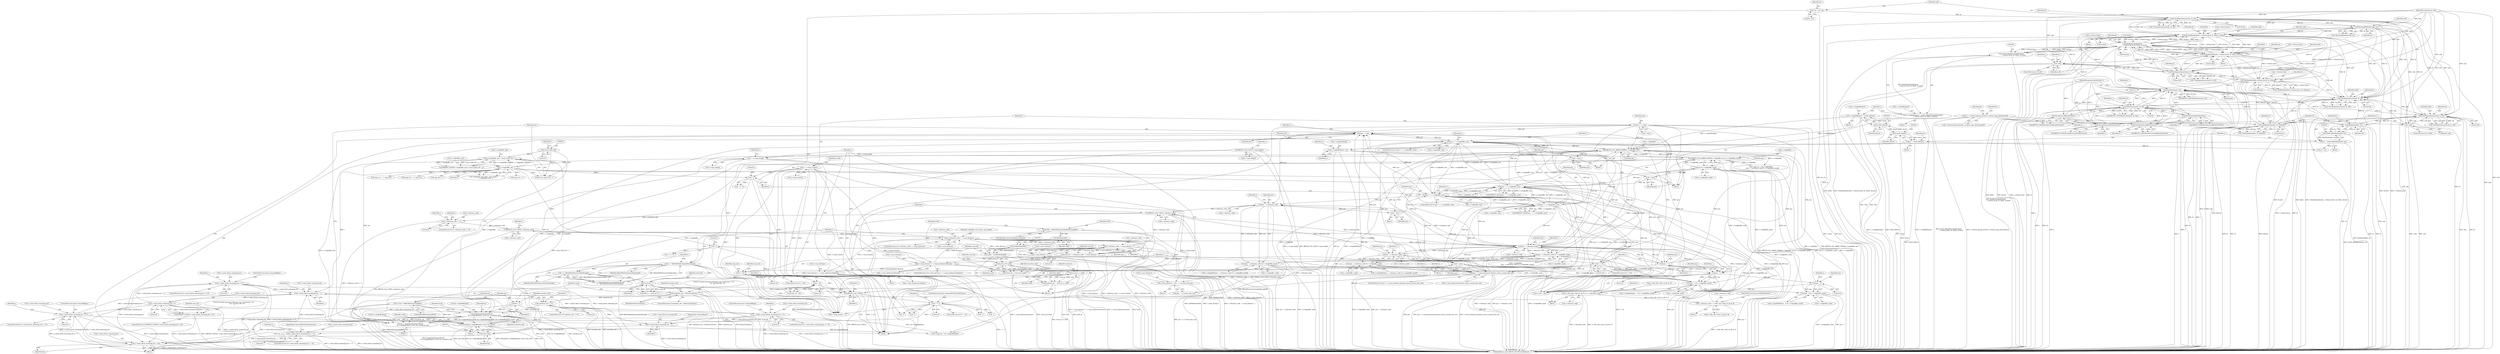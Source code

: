 digraph "0_Chrome_7716418a27d561ee295a99f11fd3865580748de2@API" {
"1001146" [label="(Call,s->meta_block_remaining_len <= 0)"];
"1000945" [label="(Call,s->meta_block_remaining_len < 0)"];
"1000938" [label="(Call,s->meta_block_remaining_len -= i)"];
"1000875" [label="(Call,s->ringbuffer_end - i)"];
"1000908" [label="(Call,s->ringbuffer_end < (const uint8_t*)0 + i)"];
"1000913" [label="(Call,(const uint8_t*)0)"];
"1000696" [label="(Call,i = s->copy_length)"];
"1000248" [label="(Call,BROTLI_LOG_UINT(s->copy_length))"];
"1001040" [label="(Call,s->meta_block_remaining_len <= 0)"];
"1000816" [label="(Call,s->meta_block_remaining_len -= len)"];
"1000801" [label="(Call,len = TransformDictionaryWord(\n              &s->ringbuffer[pos], word, len, transform_idx))"];
"1000803" [label="(Call,TransformDictionaryWord(\n              &s->ringbuffer[pos], word, len, transform_idx))"];
"1000788" [label="(Call,memcpy(&s->ringbuffer[pos], word, (size_t)len))"];
"1000562" [label="(Call,BROTLI_LOG_ARRAY_INDEX(s->ringbuffer, pos & s->ringbuffer_mask))"];
"1000391" [label="(Call,BROTLI_LOG_ARRAY_INDEX(s->ringbuffer, pos))"];
"1000338" [label="(Call,s->ringbuffer[pos] = (uint8_t)ReadPreloadedSymbol(\n            s->literal_htree, br, &bits, &value))"];
"1000344" [label="(Call,(uint8_t)ReadPreloadedSymbol(\n            s->literal_htree, br, &bits, &value))"];
"1000346" [label="(Call,ReadPreloadedSymbol(\n            s->literal_htree, br, &bits, &value))"];
"1000324" [label="(Call,PreloadSymbol(safe, s->literal_htree, br, &bits, &value))"];
"1000297" [label="(Call,CheckInputAmount(safe, br, 28))"];
"1000335" [label="(Call,!safe)"];
"1000120" [label="(MethodParameterIn,int safe)"];
"1000283" [label="(Call,PreloadSymbol(safe, s->literal_htree, br, &bits, &value))"];
"1000154" [label="(Call,WarmupBitReader(safe, br))"];
"1000149" [label="(Call,CheckInputAmount(safe, br, 28))"];
"1000140" [label="(Call,* br = &s->br)"];
"1000212" [label="(Call,CheckInputAmount(safe, br, 28))"];
"1000513" [label="(Call,!safe)"];
"1000454" [label="(Call,CheckInputAmount(safe, br, 28))"];
"1000520" [label="(Call,ReadSymbol(hc, br))"];
"1000496" [label="(Call,hc = s->literal_hgroup.htrees[s->context_map_slice[context]])"];
"1000528" [label="(Call,SafeReadSymbol(hc, br, &literal))"];
"1000360" [label="(Call,SafeReadSymbol(s->literal_htree, br, &literal))"];
"1000241" [label="(Call,ReadCommand(s, br, &i))"];
"1000654" [label="(Call,ReadDistance(s, br))"];
"1000651" [label="(Call,DecodeDistanceBlockSwitch(s))"];
"1000479" [label="(Call,DecodeLiteralBlockSwitch(s))"];
"1000121" [label="(MethodParameterIn,BrotliState* s)"];
"1000322" [label="(Call,DecodeLiteralBlockSwitch(s))"];
"1000237" [label="(Call,DecodeCommandBlockSwitch(s))"];
"1000372" [label="(Call,s->ringbuffer[pos] = (uint8_t)literal)"];
"1000378" [label="(Call,(uint8_t)literal)"];
"1000540" [label="(Call,(uint8_t)literal)"];
"1001133" [label="(Call,pos == s->ringbuffer_size)"];
"1001130" [label="(Call,++pos)"];
"1001122" [label="(Call,pos - s->distance_code)"];
"1000124" [label="(Call,pos = s->pos)"];
"1000889" [label="(Call,pos - s->distance_code)"];
"1000400" [label="(Call,pos == s->ringbuffer_size)"];
"1000396" [label="(Call,++pos)"];
"1000822" [label="(Call,pos >= s->ringbuffer_size)"];
"1000813" [label="(Call,pos += len)"];
"1000796" [label="(Call,(size_t)len)"];
"1000780" [label="(Call,len = i)"];
"1000764" [label="(Call,word_idx * i)"];
"1000751" [label="(Call,word_idx = word_id & mask)"];
"1000753" [label="(Call,word_id & mask)"];
"1000726" [label="(Call,word_id = s->distance_code - s->max_distance - 1)"];
"1000728" [label="(Call,s->distance_code - s->max_distance - 1)"];
"1000702" [label="(Call,s->distance_code > s->max_distance)"];
"1000658" [label="(Call,BROTLI_LOG_UINT(s->distance_code))"];
"1000616" [label="(Call,s->distance_code >= 0)"];
"1000252" [label="(Call,BROTLI_LOG_UINT(s->distance_code))"];
"1001073" [label="(Call,pos - s->distance_code)"];
"1001081" [label="(Call,++pos)"];
"1000626" [label="(Call,s->distance_code = s->dist_rb[s->dist_rb_idx & 3])"];
"1000921" [label="(Call,s->dist_rb[s->dist_rb_idx & 3] = s->distance_code)"];
"1000678" [label="(Call,s->max_distance = pos + s->custom_dict_size)"];
"1000672" [label="(Call,pos < s->max_backward_distance_minus_custom_dict_size)"];
"1000575" [label="(Call,pos == s->ringbuffer_size)"];
"1000571" [label="(Call,++pos)"];
"1000566" [label="(Call,pos & s->ringbuffer_mask)"];
"1000442" [label="(Call,pos - 2)"];
"1000428" [label="(Call,pos - 1)"];
"1001005" [label="(Call,pos += i)"];
"1000441" [label="(Call,(pos - 2) & s->ringbuffer_mask)"];
"1000427" [label="(Call,(pos - 1) & s->ringbuffer_mask)"];
"1001072" [label="(Call,(pos - s->distance_code) & s->ringbuffer_mask)"];
"1000888" [label="(Call,(pos - s->distance_code) & s->ringbuffer_mask)"];
"1001121" [label="(Call,(pos - s->distance_code) & s->ringbuffer_mask)"];
"1000689" [label="(Call,s->max_distance = s->max_backward_distance)"];
"1000663" [label="(Call,s->max_distance != s->max_backward_distance)"];
"1000732" [label="(Call,s->max_distance - 1)"];
"1000744" [label="(Call,mask = (int)BitMask(shift))"];
"1000746" [label="(Call,(int)BitMask(shift))"];
"1000748" [label="(Call,BitMask(shift))"];
"1000738" [label="(Call,shift = kBrotliDictionarySizeBitsByLength[i])"];
"1000715" [label="(Call,i <= kBrotliMaxDictionaryWordLength)"];
"1000712" [label="(Call,i >= kBrotliMinDictionaryWordLength)"];
"1000543" [label="(Call,s->ringbuffer[pos] = p1)"];
"1000538" [label="(Call,p1 = (uint8_t)literal)"];
"1000516" [label="(Call,p1 = (uint8_t)ReadSymbol(hc, br))"];
"1000518" [label="(Call,(uint8_t)ReadSymbol(hc, br))"];
"1000773" [label="(Call,* word = &kBrotliDictionary[offset])"];
"1000784" [label="(Call,transform_idx == 0)"];
"1000768" [label="(Call,transform_idx < kNumTransforms)"];
"1000757" [label="(Call,transform_idx = word_id >> shift)"];
"1000759" [label="(Call,word_id >> shift)"];
"1000594" [label="(Call,s->meta_block_remaining_len <= 0)"];
"1000262" [label="(Call,s->meta_block_remaining_len -= i)"];
"1000257" [label="(Call,i == 0)"];
"1000246" [label="(Call,BROTLI_LOG_UINT(i))"];
"1001014" [label="(Call,i > 32)"];
"1001009" [label="(Call,i > 16)"];
"1001107" [label="(Call,--i)"];
"1000130" [label="(Call,i = s->loop_counter)"];
"1001027" [label="(Call,i - 16)"];
"1001058" [label="(Call,--i)"];
"1001084" [label="(Call,s->meta_block_remaining_len <= 0)"];
"1001146" [label="(Call,s->meta_block_remaining_len <= 0)"];
"1000944" [label="(Call,PREDICT_FALSE(s->meta_block_remaining_len < 0))"];
"1000761" [label="(Identifier,shift)"];
"1001029" [label="(Literal,16)"];
"1000365" [label="(Call,&literal)"];
"1000391" [label="(Call,BROTLI_LOG_ARRAY_INDEX(s->ringbuffer, pos))"];
"1001020" [label="(Identifier,copy_dst)"];
"1000672" [label="(Call,pos < s->max_backward_distance_minus_custom_dict_size)"];
"1001124" [label="(Call,s->distance_code)"];
"1000120" [label="(MethodParameterIn,int safe)"];
"1000402" [label="(Call,s->ringbuffer_size)"];
"1000449" [label="(Block,)"];
"1001073" [label="(Call,pos - s->distance_code)"];
"1001048" [label="(Identifier,s)"];
"1000800" [label="(Block,)"];
"1000254" [label="(Identifier,s)"];
"1000838" [label="(Literal,\"Invalid backward reference. pos: %d distance: %d \"\n               \"len: %d bytes left: %d\n\")"];
"1000921" [label="(Call,s->dist_rb[s->dist_rb_idx & 3] = s->distance_code)"];
"1000912" [label="(Call,(const uint8_t*)0 + i)"];
"1001027" [label="(Call,i - 16)"];
"1000894" [label="(Call,s->ringbuffer_mask)"];
"1000330" [label="(Call,&bits)"];
"1000749" [label="(Identifier,shift)"];
"1000953" [label="(Literal,\"Invalid backward reference. pos: %d distance: %d \"\n             \"len: %d bytes left: %d\n\")"];
"1000154" [label="(Call,WarmupBitReader(safe, br))"];
"1000712" [label="(Call,i >= kBrotliMinDictionaryWordLength)"];
"1000615" [label="(ControlStructure,if (s->distance_code >= 0))"];
"1000285" [label="(Call,s->literal_htree)"];
"1000785" [label="(Identifier,transform_idx)"];
"1000479" [label="(Call,DecodeLiteralBlockSwitch(s))"];
"1000751" [label="(Call,word_idx = word_id & mask)"];
"1000968" [label="(Identifier,copy_dst)"];
"1000455" [label="(Identifier,safe)"];
"1000359" [label="(Call,!SafeReadSymbol(s->literal_htree, br, &literal))"];
"1000297" [label="(Call,CheckInputAmount(safe, br, 28))"];
"1000356" [label="(Block,)"];
"1000266" [label="(Identifier,i)"];
"1000816" [label="(Call,s->meta_block_remaining_len -= len)"];
"1000212" [label="(Call,CheckInputAmount(safe, br, 28))"];
"1000256" [label="(ControlStructure,if (i == 0))"];
"1000428" [label="(Call,pos - 1)"];
"1000322" [label="(Call,DecodeLiteralBlockSwitch(s))"];
"1000744" [label="(Call,mask = (int)BitMask(shift))"];
"1000998" [label="(Call,copy_dst + i > copy_src)"];
"1001147" [label="(Call,s->meta_block_remaining_len)"];
"1000246" [label="(Call,BROTLI_LOG_UINT(i))"];
"1000238" [label="(Identifier,s)"];
"1001011" [label="(Literal,16)"];
"1000353" [label="(Call,&value)"];
"1000682" [label="(Call,pos + s->custom_dict_size)"];
"1001044" [label="(Literal,0)"];
"1000351" [label="(Call,&bits)"];
"1000881" [label="(Call,* copy_src = &s->ringbuffer[\n         (pos - s->distance_code) & s->ringbuffer_mask])"];
"1000329" [label="(Identifier,br)"];
"1001068" [label="(Call,s->ringbuffer[(pos - s->distance_code) & s->ringbuffer_mask])"];
"1000733" [label="(Call,s->max_distance)"];
"1000521" [label="(Identifier,hc)"];
"1000430" [label="(Literal,1)"];
"1000373" [label="(Call,s->ringbuffer[pos])"];
"1000132" [label="(Call,s->loop_counter)"];
"1000947" [label="(Identifier,s)"];
"1000140" [label="(Call,* br = &s->br)"];
"1000765" [label="(Identifier,word_idx)"];
"1000324" [label="(Call,PreloadSymbol(safe, s->literal_htree, br, &bits, &value))"];
"1000529" [label="(Identifier,hc)"];
"1000767" [label="(ControlStructure,if (transform_idx < kNumTransforms))"];
"1000888" [label="(Call,(pos - s->distance_code) & s->ringbuffer_mask)"];
"1000392" [label="(Call,s->ringbuffer)"];
"1000332" [label="(Call,&value)"];
"1000823" [label="(Identifier,pos)"];
"1000264" [label="(Identifier,s)"];
"1001128" [label="(Identifier,s)"];
"1000240" [label="(Call,BROTLI_SAFE(ReadCommand(s, br, &i)))"];
"1000396" [label="(Call,++pos)"];
"1000141" [label="(Identifier,br)"];
"1000520" [label="(Call,ReadSymbol(hc, br))"];
"1000431" [label="(Call,s->ringbuffer_mask)"];
"1000916" [label="(Identifier,i)"];
"1000257" [label="(Call,i == 0)"];
"1000704" [label="(Identifier,s)"];
"1000922" [label="(Call,s->dist_rb[s->dist_rb_idx & 3])"];
"1000656" [label="(Identifier,br)"];
"1001160" [label="(ControlStructure,goto CommandBegin;)"];
"1000442" [label="(Call,pos - 2)"];
"1000907" [label="(Call,PREDICT_FALSE(s->ringbuffer_end < (const uint8_t*)0 + i))"];
"1000783" [label="(ControlStructure,if (transform_idx == 0))"];
"1000338" [label="(Call,s->ringbuffer[pos] = (uint8_t)ReadPreloadedSymbol(\n            s->literal_htree, br, &bits, &value))"];
"1001133" [label="(Call,pos == s->ringbuffer_size)"];
"1001098" [label="(ControlStructure,goto CommandBegin;)"];
"1001074" [label="(Identifier,pos)"];
"1001028" [label="(Identifier,i)"];
"1001154" [label="(Identifier,s)"];
"1000247" [label="(Identifier,i)"];
"1001059" [label="(Identifier,i)"];
"1000347" [label="(Call,s->literal_htree)"];
"1000213" [label="(Identifier,safe)"];
"1000512" [label="(ControlStructure,if (!safe))"];
"1000999" [label="(Call,copy_dst + i)"];
"1000427" [label="(Call,(pos - 1) & s->ringbuffer_mask)"];
"1000754" [label="(Identifier,word_id)"];
"1000728" [label="(Call,s->distance_code - s->max_distance - 1)"];
"1000891" [label="(Call,s->distance_code)"];
"1000812" [label="(Identifier,transform_idx)"];
"1000889" [label="(Call,pos - s->distance_code)"];
"1000445" [label="(Call,s->ringbuffer_mask)"];
"1000261" [label="(ControlStructure,goto CommandPostDecodeLiterals;)"];
"1000653" [label="(Call,BROTLI_SAFE(ReadDistance(s, br)))"];
"1000215" [label="(Literal,28)"];
"1000711" [label="(Call,i >= kBrotliMinDictionaryWordLength &&\n        i <= kBrotliMaxDictionaryWordLength)"];
"1000890" [label="(Identifier,pos)"];
"1000913" [label="(Call,(const uint8_t*)0)"];
"1000715" [label="(Call,i <= kBrotliMaxDictionaryWordLength)"];
"1000753" [label="(Call,word_id & mask)"];
"1000822" [label="(Call,pos >= s->ringbuffer_size)"];
"1000243" [label="(Identifier,br)"];
"1000595" [label="(Call,s->meta_block_remaining_len)"];
"1000590" [label="(Call,--i)"];
"1000898" [label="(Call,* copy_dst = &s->ringbuffer[pos])"];
"1000946" [label="(Call,s->meta_block_remaining_len)"];
"1000362" [label="(Identifier,s)"];
"1000528" [label="(Call,SafeReadSymbol(hc, br, &literal))"];
"1000803" [label="(Call,TransformDictionaryWord(\n              &s->ringbuffer[pos], word, len, transform_idx))"];
"1000739" [label="(Identifier,shift)"];
"1000137" [label="(Identifier,result)"];
"1000568" [label="(Call,s->ringbuffer_mask)"];
"1001034" [label="(Identifier,copy_dst)"];
"1000577" [label="(Call,s->ringbuffer_size)"];
"1000815" [label="(Identifier,len)"];
"1001072" [label="(Call,(pos - s->distance_code) & s->ringbuffer_mask)"];
"1000752" [label="(Identifier,word_idx)"];
"1001107" [label="(Call,--i)"];
"1000771" [label="(Block,)"];
"1000122" [label="(Block,)"];
"1000702" [label="(Call,s->distance_code > s->max_distance)"];
"1000658" [label="(Call,BROTLI_LOG_UINT(s->distance_code))"];
"1000153" [label="(Call,!WarmupBitReader(safe, br))"];
"1000361" [label="(Call,s->literal_htree)"];
"1001039" [label="(ControlStructure,if (s->meta_block_remaining_len <= 0))"];
"1001130" [label="(Call,++pos)"];
"1000125" [label="(Identifier,pos)"];
"1000513" [label="(Call,!safe)"];
"1000454" [label="(Call,CheckInputAmount(safe, br, 28))"];
"1000757" [label="(Call,transform_idx = word_id >> shift)"];
"1000478" [label="(Call,BROTLI_SAFE(DecodeLiteralBlockSwitch(s)))"];
"1000766" [label="(Identifier,i)"];
"1000677" [label="(Block,)"];
"1001108" [label="(Identifier,i)"];
"1000432" [label="(Identifier,s)"];
"1000346" [label="(Call,ReadPreloadedSymbol(\n            s->literal_htree, br, &bits, &value))"];
"1001040" [label="(Call,s->meta_block_remaining_len <= 0)"];
"1000746" [label="(Call,(int)BitMask(shift))"];
"1000760" [label="(Identifier,word_id)"];
"1000575" [label="(Call,pos == s->ringbuffer_size)"];
"1000546" [label="(Identifier,s)"];
"1001132" [label="(ControlStructure,if (pos == s->ringbuffer_size))"];
"1001008" [label="(ControlStructure,if (i > 16))"];
"1000593" [label="(ControlStructure,if (s->meta_block_remaining_len <= 0))"];
"1001127" [label="(Call,s->ringbuffer_mask)"];
"1000446" [label="(Identifier,s)"];
"1000571" [label="(Call,++pos)"];
"1000142" [label="(Call,&s->br)"];
"1001041" [label="(Call,s->meta_block_remaining_len)"];
"1000299" [label="(Identifier,br)"];
"1000814" [label="(Identifier,pos)"];
"1000616" [label="(Call,s->distance_code >= 0)"];
"1001025" [label="(Call,(size_t)(i - 16))"];
"1000380" [label="(Identifier,literal)"];
"1000300" [label="(Literal,28)"];
"1001092" [label="(Identifier,s)"];
"1000830" [label="(Identifier,s)"];
"1000211" [label="(Call,!CheckInputAmount(safe, br, 28))"];
"1001109" [label="(Literal,0)"];
"1000241" [label="(Call,ReadCommand(s, br, &i))"];
"1000510" [label="(Identifier,p2)"];
"1000334" [label="(ControlStructure,if (!safe))"];
"1001061" [label="(Block,)"];
"1000673" [label="(Identifier,pos)"];
"1000214" [label="(Identifier,br)"];
"1000364" [label="(Identifier,br)"];
"1000296" [label="(Call,!CheckInputAmount(safe, br, 28))"];
"1000689" [label="(Call,s->max_distance = s->max_backward_distance)"];
"1000155" [label="(Identifier,safe)"];
"1000820" [label="(Identifier,len)"];
"1000773" [label="(Call,* word = &kBrotliDictionary[offset])"];
"1000283" [label="(Call,PreloadSymbol(safe, s->literal_htree, br, &bits, &value))"];
"1000539" [label="(Identifier,p1)"];
"1000655" [label="(Identifier,s)"];
"1000267" [label="(JumpTarget,CommandInner:)"];
"1000654" [label="(Call,ReadDistance(s, br))"];
"1001042" [label="(Identifier,s)"];
"1000124" [label="(Call,pos = s->pos)"];
"1000784" [label="(Call,transform_idx == 0)"];
"1000527" [label="(Call,!SafeReadSymbol(hc, br, &literal))"];
"1001122" [label="(Call,pos - s->distance_code)"];
"1000662" [label="(ControlStructure,if (s->max_distance != s->max_backward_distance))"];
"1000738" [label="(Call,shift = kBrotliDictionarySizeBitsByLength[i])"];
"1000441" [label="(Call,(pos - 2) & s->ringbuffer_mask)"];
"1000679" [label="(Call,s->max_distance)"];
"1000936" [label="(Identifier,s)"];
"1000524" [label="(Block,)"];
"1000378" [label="(Call,(uint8_t)literal)"];
"1000289" [label="(Call,&bits)"];
"1000538" [label="(Call,p1 = (uint8_t)literal)"];
"1000801" [label="(Call,len = TransformDictionaryWord(\n              &s->ringbuffer[pos], word, len, transform_idx))"];
"1000148" [label="(Call,!CheckInputAmount(safe, br, 28))"];
"1000782" [label="(Identifier,i)"];
"1000572" [label="(Identifier,pos)"];
"1000567" [label="(Identifier,pos)"];
"1001014" [label="(Call,i > 32)"];
"1000879" [label="(Identifier,i)"];
"1000740" [label="(Call,kBrotliDictionarySizeBitsByLength[i])"];
"1001085" [label="(Call,s->meta_block_remaining_len)"];
"1000249" [label="(Call,s->copy_length)"];
"1001079" [label="(Identifier,s)"];
"1000939" [label="(Call,s->meta_block_remaining_len)"];
"1000326" [label="(Call,s->literal_htree)"];
"1000667" [label="(Call,s->max_backward_distance)"];
"1000798" [label="(Identifier,len)"];
"1000298" [label="(Identifier,safe)"];
"1000873" [label="(Call,*ringbuffer_end_minus_copy_length =\n        s->ringbuffer_end - i)"];
"1000764" [label="(Call,word_idx * i)"];
"1000884" [label="(Call,s->ringbuffer[\n         (pos - s->distance_code) & s->ringbuffer_mask])"];
"1000680" [label="(Identifier,s)"];
"1000514" [label="(Identifier,safe)"];
"1000908" [label="(Call,s->ringbuffer_end < (const uint8_t*)0 + i)"];
"1000691" [label="(Identifier,s)"];
"1001054" [label="(ControlStructure,goto CommandBegin;)"];
"1000895" [label="(Identifier,s)"];
"1000713" [label="(Identifier,i)"];
"1000945" [label="(Call,s->meta_block_remaining_len < 0)"];
"1000586" [label="(Call,--i)"];
"1000813" [label="(Call,pos += len)"];
"1000792" [label="(Identifier,s)"];
"1000594" [label="(Call,s->meta_block_remaining_len <= 0)"];
"1000360" [label="(Call,SafeReadSymbol(s->literal_htree, br, &literal))"];
"1000415" [label="(Call,--i)"];
"1001110" [label="(Block,)"];
"1000688" [label="(Block,)"];
"1000517" [label="(Identifier,p1)"];
"1000804" [label="(Call,&s->ringbuffer[pos])"];
"1000748" [label="(Call,BitMask(shift))"];
"1000703" [label="(Call,s->distance_code)"];
"1000542" [label="(Identifier,literal)"];
"1001141" [label="(Identifier,s)"];
"1000530" [label="(Identifier,br)"];
"1000650" [label="(Call,BROTLI_SAFE(DecodeDistanceBlockSwitch(s)))"];
"1000620" [label="(Literal,0)"];
"1000787" [label="(Block,)"];
"1000498" [label="(Call,s->literal_hgroup.htrees[s->context_map_slice[context]])"];
"1000780" [label="(Call,len = i)"];
"1000915" [label="(Literal,0)"];
"1000253" [label="(Call,s->distance_code)"];
"1001106" [label="(Call,--i >= 0)"];
"1000874" [label="(Identifier,ringbuffer_end_minus_copy_length)"];
"1000323" [label="(Identifier,s)"];
"1000788" [label="(Call,memcpy(&s->ringbuffer[pos], word, (size_t)len))"];
"1000639" [label="(ControlStructure,goto postReadDistance;)"];
"1001009" [label="(Call,i > 16)"];
"1000531" [label="(Call,&literal)"];
"1000697" [label="(Identifier,i)"];
"1000617" [label="(Call,s->distance_code)"];
"1000671" [label="(ControlStructure,if (pos < s->max_backward_distance_minus_custom_dict_size))"];
"1001121" [label="(Call,(pos - s->distance_code) & s->ringbuffer_mask)"];
"1000126" [label="(Call,s->pos)"];
"1000659" [label="(Call,s->distance_code)"];
"1000664" [label="(Call,s->max_distance)"];
"1001005" [label="(Call,pos += i)"];
"1000443" [label="(Identifier,pos)"];
"1000690" [label="(Call,s->max_distance)"];
"1000244" [label="(Call,&i)"];
"1000237" [label="(Call,DecodeCommandBlockSwitch(s))"];
"1001088" [label="(Literal,0)"];
"1001015" [label="(Identifier,i)"];
"1000701" [label="(ControlStructure,if (s->distance_code > s->max_distance))"];
"1000818" [label="(Identifier,s)"];
"1000156" [label="(Identifier,br)"];
"1000457" [label="(Literal,28)"];
"1001134" [label="(Identifier,pos)"];
"1000627" [label="(Call,s->distance_code)"];
"1001075" [label="(Call,s->distance_code)"];
"1000626" [label="(Call,s->distance_code = s->dist_rb[s->dist_rb_idx & 3])"];
"1000294" [label="(Block,)"];
"1001060" [label="(Literal,0)"];
"1000942" [label="(Identifier,i)"];
"1000576" [label="(Identifier,pos)"];
"1000252" [label="(Call,BROTLI_LOG_UINT(s->distance_code))"];
"1000717" [label="(Identifier,kBrotliMaxDictionaryWordLength)"];
"1000423" [label="(Call,s->ringbuffer[(pos - 1) & s->ringbuffer_mask])"];
"1000397" [label="(Identifier,pos)"];
"1000706" [label="(Call,s->max_distance)"];
"1000624" [label="(Identifier,s)"];
"1000429" [label="(Identifier,pos)"];
"1000549" [label="(Identifier,p1)"];
"1000762" [label="(Call,offset += word_idx * i)"];
"1000729" [label="(Call,s->distance_code)"];
"1000931" [label="(Call,s->distance_code)"];
"1000242" [label="(Identifier,s)"];
"1001167" [label="(Call,s->loop_counter = i)"];
"1000714" [label="(Identifier,kBrotliMinDictionaryWordLength)"];
"1000938" [label="(Call,s->meta_block_remaining_len -= i)"];
"1000693" [label="(Call,s->max_backward_distance)"];
"1000949" [label="(Literal,0)"];
"1000284" [label="(Identifier,safe)"];
"1000258" [label="(Identifier,i)"];
"1000480" [label="(Identifier,s)"];
"1000152" [label="(Literal,28)"];
"1000621" [label="(Block,)"];
"1000566" [label="(Call,pos & s->ringbuffer_mask)"];
"1000339" [label="(Call,s->ringbuffer[pos])"];
"1000817" [label="(Call,s->meta_block_remaining_len)"];
"1000544" [label="(Call,s->ringbuffer[pos])"];
"1000598" [label="(Literal,0)"];
"1000745" [label="(Identifier,mask)"];
"1000543" [label="(Call,s->ringbuffer[pos] = p1)"];
"1000341" [label="(Identifier,s)"];
"1001058" [label="(Call,--i)"];
"1000811" [label="(Identifier,len)"];
"1000384" [label="(Identifier,s)"];
"1000875" [label="(Call,s->ringbuffer_end - i)"];
"1000678" [label="(Call,s->max_distance = pos + s->custom_dict_size)"];
"1000795" [label="(Identifier,word)"];
"1000250" [label="(Identifier,s)"];
"1000758" [label="(Identifier,transform_idx)"];
"1000453" [label="(Call,!CheckInputAmount(safe, br, 28))"];
"1001007" [label="(Identifier,i)"];
"1000401" [label="(Identifier,pos)"];
"1000909" [label="(Call,s->ringbuffer_end)"];
"1000515" [label="(Block,)"];
"1000509" [label="(Call,p2 = p1)"];
"1001057" [label="(Call,--i >= 0)"];
"1000288" [label="(Identifier,br)"];
"1000943" [label="(ControlStructure,if (PREDICT_FALSE(s->meta_block_remaining_len < 0)))"];
"1000131" [label="(Identifier,i)"];
"1001082" [label="(Identifier,pos)"];
"1000789" [label="(Call,&s->ringbuffer[pos])"];
"1000336" [label="(Identifier,safe)"];
"1001174" [label="(MethodReturn,static BROTLI_INLINE BrotliResult)"];
"1001131" [label="(Identifier,pos)"];
"1000444" [label="(Literal,2)"];
"1000871" [label="(Block,)"];
"1000726" [label="(Call,word_id = s->distance_code - s->max_distance - 1)"];
"1000736" [label="(Literal,1)"];
"1000437" [label="(Call,s->ringbuffer[(pos - 2) & s->ringbuffer_mask])"];
"1000645" [label="(Identifier,s)"];
"1000630" [label="(Call,s->dist_rb[s->dist_rb_idx & 3])"];
"1000770" [label="(Identifier,kNumTransforms)"];
"1000769" [label="(Identifier,transform_idx)"];
"1000236" [label="(Call,BROTLI_SAFE(DecodeCommandBlockSwitch(s)))"];
"1000716" [label="(Identifier,i)"];
"1001146" [label="(Call,s->meta_block_remaining_len <= 0)"];
"1001010" [label="(Identifier,i)"];
"1000983" [label="(Call,copy_src + i)"];
"1000774" [label="(Identifier,word)"];
"1000150" [label="(Identifier,safe)"];
"1000259" [label="(Literal,0)"];
"1000344" [label="(Call,(uint8_t)ReadPreloadedSymbol(\n            s->literal_htree, br, &bits, &value))"];
"1000280" [label="(Block,)"];
"1000674" [label="(Call,s->max_backward_distance_minus_custom_dict_size)"];
"1000497" [label="(Identifier,hc)"];
"1000130" [label="(Call,i = s->loop_counter)"];
"1001081" [label="(Call,++pos)"];
"1000763" [label="(Identifier,offset)"];
"1000395" [label="(Identifier,pos)"];
"1000663" [label="(Call,s->max_distance != s->max_backward_distance)"];
"1000151" [label="(Identifier,br)"];
"1000696" [label="(Call,i = s->copy_length)"];
"1000325" [label="(Identifier,safe)"];
"1000982" [label="(Call,copy_src + i > copy_dst)"];
"1001162" [label="(Call,s->pos = pos)"];
"1000516" [label="(Call,p1 = (uint8_t)ReadSymbol(hc, br))"];
"1000411" [label="(Call,--i)"];
"1001145" [label="(ControlStructure,if (s->meta_block_remaining_len <= 0))"];
"1000320" [label="(Block,)"];
"1000876" [label="(Call,s->ringbuffer_end)"];
"1000263" [label="(Call,s->meta_block_remaining_len)"];
"1000824" [label="(Call,s->ringbuffer_size)"];
"1000400" [label="(Call,pos == s->ringbuffer_size)"];
"1000335" [label="(Call,!safe)"];
"1000944" [label="(Call,PREDICT_FALSE(s->meta_block_remaining_len < 0))"];
"1000718" [label="(Block,)"];
"1000574" [label="(Call,PREDICT_FALSE(pos == s->ringbuffer_size))"];
"1000768" [label="(Call,transform_idx < kNumTransforms)"];
"1001083" [label="(ControlStructure,if (s->meta_block_remaining_len <= 0))"];
"1000248" [label="(Call,BROTLI_LOG_UINT(s->copy_length))"];
"1000399" [label="(Call,PREDICT_FALSE(pos == s->ringbuffer_size))"];
"1001078" [label="(Call,s->ringbuffer_mask)"];
"1001013" [label="(ControlStructure,if (i > 32))"];
"1000496" [label="(Call,hc = s->literal_hgroup.htrees[s->context_map_slice[context]])"];
"1000456" [label="(Identifier,br)"];
"1000781" [label="(Identifier,len)"];
"1000786" [label="(Literal,0)"];
"1000563" [label="(Call,s->ringbuffer)"];
"1000727" [label="(Identifier,word_id)"];
"1000796" [label="(Call,(size_t)len)"];
"1000652" [label="(Identifier,s)"];
"1000291" [label="(Call,&value)"];
"1001135" [label="(Call,s->ringbuffer_size)"];
"1000775" [label="(Call,&kBrotliDictionary[offset])"];
"1000602" [label="(Identifier,s)"];
"1001150" [label="(Literal,0)"];
"1001084" [label="(Call,s->meta_block_remaining_len <= 0)"];
"1001117" [label="(Call,s->ringbuffer[(pos - s->distance_code) & s->ringbuffer_mask])"];
"1001016" [label="(Literal,32)"];
"1000810" [label="(Identifier,word)"];
"1000651" [label="(Call,DecodeDistanceBlockSwitch(s))"];
"1000759" [label="(Call,word_id >> shift)"];
"1001006" [label="(Identifier,pos)"];
"1000821" [label="(ControlStructure,if (pos >= s->ringbuffer_size))"];
"1000553" [label="(Identifier,s)"];
"1000802" [label="(Identifier,len)"];
"1000262" [label="(Call,s->meta_block_remaining_len -= i)"];
"1000522" [label="(Identifier,br)"];
"1000562" [label="(Call,BROTLI_LOG_ARRAY_INDEX(s->ringbuffer, pos & s->ringbuffer_mask))"];
"1000540" [label="(Call,(uint8_t)literal)"];
"1000149" [label="(Call,CheckInputAmount(safe, br, 28))"];
"1000350" [label="(Identifier,br)"];
"1000698" [label="(Call,s->copy_length)"];
"1000606" [label="(JumpTarget,CommandPostDecodeLiterals:)"];
"1000372" [label="(Call,s->ringbuffer[pos] = (uint8_t)literal)"];
"1000665" [label="(Identifier,s)"];
"1000337" [label="(Block,)"];
"1000732" [label="(Call,s->max_distance - 1)"];
"1000321" [label="(Call,BROTLI_SAFE(DecodeLiteralBlockSwitch(s)))"];
"1000518" [label="(Call,(uint8_t)ReadSymbol(hc, br))"];
"1001123" [label="(Identifier,pos)"];
"1000755" [label="(Identifier,mask)"];
"1000121" [label="(MethodParameterIn,BrotliState* s)"];
"1001146" -> "1001145"  [label="AST: "];
"1001146" -> "1001150"  [label="CFG: "];
"1001147" -> "1001146"  [label="AST: "];
"1001150" -> "1001146"  [label="AST: "];
"1001154" -> "1001146"  [label="CFG: "];
"1001160" -> "1001146"  [label="CFG: "];
"1001146" -> "1001174"  [label="DDG: s->meta_block_remaining_len <= 0"];
"1001146" -> "1001174"  [label="DDG: s->meta_block_remaining_len"];
"1001146" -> "1000262"  [label="DDG: s->meta_block_remaining_len"];
"1001146" -> "1000816"  [label="DDG: s->meta_block_remaining_len"];
"1001146" -> "1000938"  [label="DDG: s->meta_block_remaining_len"];
"1000945" -> "1001146"  [label="DDG: s->meta_block_remaining_len"];
"1000945" -> "1000944"  [label="AST: "];
"1000945" -> "1000949"  [label="CFG: "];
"1000946" -> "1000945"  [label="AST: "];
"1000949" -> "1000945"  [label="AST: "];
"1000944" -> "1000945"  [label="CFG: "];
"1000945" -> "1001174"  [label="DDG: s->meta_block_remaining_len"];
"1000945" -> "1000944"  [label="DDG: s->meta_block_remaining_len"];
"1000945" -> "1000944"  [label="DDG: 0"];
"1000938" -> "1000945"  [label="DDG: s->meta_block_remaining_len"];
"1000945" -> "1001040"  [label="DDG: s->meta_block_remaining_len"];
"1000945" -> "1001084"  [label="DDG: s->meta_block_remaining_len"];
"1000938" -> "1000871"  [label="AST: "];
"1000938" -> "1000942"  [label="CFG: "];
"1000939" -> "1000938"  [label="AST: "];
"1000942" -> "1000938"  [label="AST: "];
"1000947" -> "1000938"  [label="CFG: "];
"1000938" -> "1001174"  [label="DDG: i"];
"1000875" -> "1000938"  [label="DDG: i"];
"1001040" -> "1000938"  [label="DDG: s->meta_block_remaining_len"];
"1000594" -> "1000938"  [label="DDG: s->meta_block_remaining_len"];
"1001084" -> "1000938"  [label="DDG: s->meta_block_remaining_len"];
"1000875" -> "1000873"  [label="AST: "];
"1000875" -> "1000879"  [label="CFG: "];
"1000876" -> "1000875"  [label="AST: "];
"1000879" -> "1000875"  [label="AST: "];
"1000873" -> "1000875"  [label="CFG: "];
"1000875" -> "1000873"  [label="DDG: s->ringbuffer_end"];
"1000875" -> "1000873"  [label="DDG: i"];
"1000908" -> "1000875"  [label="DDG: s->ringbuffer_end"];
"1000696" -> "1000875"  [label="DDG: i"];
"1000875" -> "1000908"  [label="DDG: s->ringbuffer_end"];
"1000875" -> "1000908"  [label="DDG: i"];
"1000875" -> "1000912"  [label="DDG: i"];
"1000875" -> "1000982"  [label="DDG: i"];
"1000875" -> "1000983"  [label="DDG: i"];
"1000875" -> "1000998"  [label="DDG: i"];
"1000875" -> "1000999"  [label="DDG: i"];
"1000875" -> "1001005"  [label="DDG: i"];
"1000875" -> "1001009"  [label="DDG: i"];
"1000875" -> "1001058"  [label="DDG: i"];
"1000875" -> "1001107"  [label="DDG: i"];
"1000908" -> "1000907"  [label="AST: "];
"1000908" -> "1000912"  [label="CFG: "];
"1000909" -> "1000908"  [label="AST: "];
"1000912" -> "1000908"  [label="AST: "];
"1000907" -> "1000908"  [label="CFG: "];
"1000908" -> "1001174"  [label="DDG: (const uint8_t*)0 + i"];
"1000908" -> "1001174"  [label="DDG: s->ringbuffer_end"];
"1000908" -> "1000907"  [label="DDG: s->ringbuffer_end"];
"1000908" -> "1000907"  [label="DDG: (const uint8_t*)0 + i"];
"1000913" -> "1000908"  [label="DDG: 0"];
"1000913" -> "1000912"  [label="AST: "];
"1000913" -> "1000915"  [label="CFG: "];
"1000914" -> "1000913"  [label="AST: "];
"1000915" -> "1000913"  [label="AST: "];
"1000916" -> "1000913"  [label="CFG: "];
"1000913" -> "1000912"  [label="DDG: 0"];
"1000696" -> "1000122"  [label="AST: "];
"1000696" -> "1000698"  [label="CFG: "];
"1000697" -> "1000696"  [label="AST: "];
"1000698" -> "1000696"  [label="AST: "];
"1000704" -> "1000696"  [label="CFG: "];
"1000696" -> "1001174"  [label="DDG: s->copy_length"];
"1000248" -> "1000696"  [label="DDG: s->copy_length"];
"1000696" -> "1000712"  [label="DDG: i"];
"1000248" -> "1000122"  [label="AST: "];
"1000248" -> "1000249"  [label="CFG: "];
"1000249" -> "1000248"  [label="AST: "];
"1000254" -> "1000248"  [label="CFG: "];
"1000248" -> "1001174"  [label="DDG: BROTLI_LOG_UINT(s->copy_length)"];
"1000248" -> "1001174"  [label="DDG: s->copy_length"];
"1001040" -> "1001039"  [label="AST: "];
"1001040" -> "1001044"  [label="CFG: "];
"1001041" -> "1001040"  [label="AST: "];
"1001044" -> "1001040"  [label="AST: "];
"1001048" -> "1001040"  [label="CFG: "];
"1001054" -> "1001040"  [label="CFG: "];
"1001040" -> "1001174"  [label="DDG: s->meta_block_remaining_len"];
"1001040" -> "1001174"  [label="DDG: s->meta_block_remaining_len <= 0"];
"1001040" -> "1000262"  [label="DDG: s->meta_block_remaining_len"];
"1001040" -> "1000816"  [label="DDG: s->meta_block_remaining_len"];
"1000816" -> "1001040"  [label="DDG: s->meta_block_remaining_len"];
"1000816" -> "1000771"  [label="AST: "];
"1000816" -> "1000820"  [label="CFG: "];
"1000817" -> "1000816"  [label="AST: "];
"1000820" -> "1000816"  [label="AST: "];
"1000823" -> "1000816"  [label="CFG: "];
"1000816" -> "1001174"  [label="DDG: s->meta_block_remaining_len"];
"1000816" -> "1001174"  [label="DDG: len"];
"1000801" -> "1000816"  [label="DDG: len"];
"1000796" -> "1000816"  [label="DDG: len"];
"1000594" -> "1000816"  [label="DDG: s->meta_block_remaining_len"];
"1001084" -> "1000816"  [label="DDG: s->meta_block_remaining_len"];
"1000801" -> "1000800"  [label="AST: "];
"1000801" -> "1000803"  [label="CFG: "];
"1000802" -> "1000801"  [label="AST: "];
"1000803" -> "1000801"  [label="AST: "];
"1000814" -> "1000801"  [label="CFG: "];
"1000801" -> "1001174"  [label="DDG: TransformDictionaryWord(\n              &s->ringbuffer[pos], word, len, transform_idx)"];
"1000803" -> "1000801"  [label="DDG: &s->ringbuffer[pos]"];
"1000803" -> "1000801"  [label="DDG: word"];
"1000803" -> "1000801"  [label="DDG: len"];
"1000803" -> "1000801"  [label="DDG: transform_idx"];
"1000801" -> "1000813"  [label="DDG: len"];
"1000803" -> "1000812"  [label="CFG: "];
"1000804" -> "1000803"  [label="AST: "];
"1000810" -> "1000803"  [label="AST: "];
"1000811" -> "1000803"  [label="AST: "];
"1000812" -> "1000803"  [label="AST: "];
"1000803" -> "1001174"  [label="DDG: word"];
"1000803" -> "1001174"  [label="DDG: &s->ringbuffer[pos]"];
"1000803" -> "1001174"  [label="DDG: transform_idx"];
"1000803" -> "1000788"  [label="DDG: &s->ringbuffer[pos]"];
"1000788" -> "1000803"  [label="DDG: &s->ringbuffer[pos]"];
"1000562" -> "1000803"  [label="DDG: s->ringbuffer"];
"1000391" -> "1000803"  [label="DDG: s->ringbuffer"];
"1000773" -> "1000803"  [label="DDG: word"];
"1000780" -> "1000803"  [label="DDG: len"];
"1000784" -> "1000803"  [label="DDG: transform_idx"];
"1000803" -> "1000898"  [label="DDG: &s->ringbuffer[pos]"];
"1000788" -> "1000787"  [label="AST: "];
"1000788" -> "1000796"  [label="CFG: "];
"1000789" -> "1000788"  [label="AST: "];
"1000795" -> "1000788"  [label="AST: "];
"1000796" -> "1000788"  [label="AST: "];
"1000814" -> "1000788"  [label="CFG: "];
"1000788" -> "1001174"  [label="DDG: &s->ringbuffer[pos]"];
"1000788" -> "1001174"  [label="DDG: memcpy(&s->ringbuffer[pos], word, (size_t)len)"];
"1000788" -> "1001174"  [label="DDG: (size_t)len"];
"1000788" -> "1001174"  [label="DDG: word"];
"1000562" -> "1000788"  [label="DDG: s->ringbuffer"];
"1000391" -> "1000788"  [label="DDG: s->ringbuffer"];
"1000773" -> "1000788"  [label="DDG: word"];
"1000796" -> "1000788"  [label="DDG: len"];
"1000788" -> "1000898"  [label="DDG: &s->ringbuffer[pos]"];
"1000562" -> "1000449"  [label="AST: "];
"1000562" -> "1000566"  [label="CFG: "];
"1000563" -> "1000562"  [label="AST: "];
"1000566" -> "1000562"  [label="AST: "];
"1000572" -> "1000562"  [label="CFG: "];
"1000562" -> "1001174"  [label="DDG: s->ringbuffer"];
"1000562" -> "1001174"  [label="DDG: BROTLI_LOG_ARRAY_INDEX(s->ringbuffer, pos & s->ringbuffer_mask)"];
"1000562" -> "1001174"  [label="DDG: pos & s->ringbuffer_mask"];
"1000562" -> "1000391"  [label="DDG: s->ringbuffer"];
"1000391" -> "1000562"  [label="DDG: s->ringbuffer"];
"1000543" -> "1000562"  [label="DDG: s->ringbuffer[pos]"];
"1000566" -> "1000562"  [label="DDG: pos"];
"1000566" -> "1000562"  [label="DDG: s->ringbuffer_mask"];
"1000562" -> "1000881"  [label="DDG: s->ringbuffer"];
"1000562" -> "1000898"  [label="DDG: s->ringbuffer"];
"1000391" -> "1000294"  [label="AST: "];
"1000391" -> "1000395"  [label="CFG: "];
"1000392" -> "1000391"  [label="AST: "];
"1000395" -> "1000391"  [label="AST: "];
"1000397" -> "1000391"  [label="CFG: "];
"1000391" -> "1001174"  [label="DDG: s->ringbuffer"];
"1000391" -> "1001174"  [label="DDG: BROTLI_LOG_ARRAY_INDEX(s->ringbuffer, pos)"];
"1000338" -> "1000391"  [label="DDG: s->ringbuffer[pos]"];
"1000372" -> "1000391"  [label="DDG: s->ringbuffer[pos]"];
"1001133" -> "1000391"  [label="DDG: pos"];
"1000124" -> "1000391"  [label="DDG: pos"];
"1000400" -> "1000391"  [label="DDG: pos"];
"1000822" -> "1000391"  [label="DDG: pos"];
"1000889" -> "1000391"  [label="DDG: pos"];
"1001005" -> "1000391"  [label="DDG: pos"];
"1001081" -> "1000391"  [label="DDG: pos"];
"1000391" -> "1000396"  [label="DDG: pos"];
"1000391" -> "1000881"  [label="DDG: s->ringbuffer"];
"1000391" -> "1000898"  [label="DDG: s->ringbuffer"];
"1000338" -> "1000337"  [label="AST: "];
"1000338" -> "1000344"  [label="CFG: "];
"1000339" -> "1000338"  [label="AST: "];
"1000344" -> "1000338"  [label="AST: "];
"1000384" -> "1000338"  [label="CFG: "];
"1000338" -> "1001174"  [label="DDG: s->ringbuffer[pos]"];
"1000338" -> "1001174"  [label="DDG: (uint8_t)ReadPreloadedSymbol(\n            s->literal_htree, br, &bits, &value)"];
"1000344" -> "1000338"  [label="DDG: ReadPreloadedSymbol(\n            s->literal_htree, br, &bits, &value)"];
"1000344" -> "1000346"  [label="CFG: "];
"1000345" -> "1000344"  [label="AST: "];
"1000346" -> "1000344"  [label="AST: "];
"1000344" -> "1001174"  [label="DDG: ReadPreloadedSymbol(\n            s->literal_htree, br, &bits, &value)"];
"1000346" -> "1000344"  [label="DDG: s->literal_htree"];
"1000346" -> "1000344"  [label="DDG: br"];
"1000346" -> "1000344"  [label="DDG: &bits"];
"1000346" -> "1000344"  [label="DDG: &value"];
"1000346" -> "1000353"  [label="CFG: "];
"1000347" -> "1000346"  [label="AST: "];
"1000350" -> "1000346"  [label="AST: "];
"1000351" -> "1000346"  [label="AST: "];
"1000353" -> "1000346"  [label="AST: "];
"1000346" -> "1001174"  [label="DDG: &bits"];
"1000346" -> "1001174"  [label="DDG: &value"];
"1000346" -> "1001174"  [label="DDG: s->literal_htree"];
"1000346" -> "1001174"  [label="DDG: br"];
"1000346" -> "1000212"  [label="DDG: br"];
"1000346" -> "1000283"  [label="DDG: s->literal_htree"];
"1000346" -> "1000283"  [label="DDG: &bits"];
"1000346" -> "1000283"  [label="DDG: &value"];
"1000346" -> "1000297"  [label="DDG: br"];
"1000346" -> "1000324"  [label="DDG: s->literal_htree"];
"1000346" -> "1000324"  [label="DDG: &bits"];
"1000346" -> "1000324"  [label="DDG: &value"];
"1000324" -> "1000346"  [label="DDG: s->literal_htree"];
"1000324" -> "1000346"  [label="DDG: br"];
"1000324" -> "1000346"  [label="DDG: &bits"];
"1000324" -> "1000346"  [label="DDG: &value"];
"1000283" -> "1000346"  [label="DDG: s->literal_htree"];
"1000283" -> "1000346"  [label="DDG: &bits"];
"1000283" -> "1000346"  [label="DDG: &value"];
"1000360" -> "1000346"  [label="DDG: s->literal_htree"];
"1000297" -> "1000346"  [label="DDG: br"];
"1000346" -> "1000360"  [label="DDG: s->literal_htree"];
"1000346" -> "1000654"  [label="DDG: br"];
"1000324" -> "1000320"  [label="AST: "];
"1000324" -> "1000332"  [label="CFG: "];
"1000325" -> "1000324"  [label="AST: "];
"1000326" -> "1000324"  [label="AST: "];
"1000329" -> "1000324"  [label="AST: "];
"1000330" -> "1000324"  [label="AST: "];
"1000332" -> "1000324"  [label="AST: "];
"1000336" -> "1000324"  [label="CFG: "];
"1000324" -> "1001174"  [label="DDG: &value"];
"1000324" -> "1001174"  [label="DDG: &bits"];
"1000324" -> "1001174"  [label="DDG: PreloadSymbol(safe, s->literal_htree, br, &bits, &value)"];
"1000324" -> "1000283"  [label="DDG: &bits"];
"1000324" -> "1000283"  [label="DDG: &value"];
"1000297" -> "1000324"  [label="DDG: safe"];
"1000297" -> "1000324"  [label="DDG: br"];
"1000120" -> "1000324"  [label="DDG: safe"];
"1000283" -> "1000324"  [label="DDG: s->literal_htree"];
"1000283" -> "1000324"  [label="DDG: &bits"];
"1000283" -> "1000324"  [label="DDG: &value"];
"1000360" -> "1000324"  [label="DDG: s->literal_htree"];
"1000324" -> "1000335"  [label="DDG: safe"];
"1000324" -> "1000360"  [label="DDG: s->literal_htree"];
"1000324" -> "1000360"  [label="DDG: br"];
"1000297" -> "1000296"  [label="AST: "];
"1000297" -> "1000300"  [label="CFG: "];
"1000298" -> "1000297"  [label="AST: "];
"1000299" -> "1000297"  [label="AST: "];
"1000300" -> "1000297"  [label="AST: "];
"1000296" -> "1000297"  [label="CFG: "];
"1000297" -> "1001174"  [label="DDG: safe"];
"1000297" -> "1001174"  [label="DDG: br"];
"1000297" -> "1000296"  [label="DDG: safe"];
"1000297" -> "1000296"  [label="DDG: br"];
"1000297" -> "1000296"  [label="DDG: 28"];
"1000335" -> "1000297"  [label="DDG: safe"];
"1000283" -> "1000297"  [label="DDG: safe"];
"1000283" -> "1000297"  [label="DDG: br"];
"1000120" -> "1000297"  [label="DDG: safe"];
"1000360" -> "1000297"  [label="DDG: br"];
"1000297" -> "1000335"  [label="DDG: safe"];
"1000297" -> "1000360"  [label="DDG: br"];
"1000335" -> "1000334"  [label="AST: "];
"1000335" -> "1000336"  [label="CFG: "];
"1000336" -> "1000335"  [label="AST: "];
"1000341" -> "1000335"  [label="CFG: "];
"1000362" -> "1000335"  [label="CFG: "];
"1000335" -> "1001174"  [label="DDG: safe"];
"1000335" -> "1001174"  [label="DDG: !safe"];
"1000335" -> "1000212"  [label="DDG: safe"];
"1000120" -> "1000335"  [label="DDG: safe"];
"1000120" -> "1000119"  [label="AST: "];
"1000120" -> "1001174"  [label="DDG: safe"];
"1000120" -> "1000149"  [label="DDG: safe"];
"1000120" -> "1000154"  [label="DDG: safe"];
"1000120" -> "1000212"  [label="DDG: safe"];
"1000120" -> "1000283"  [label="DDG: safe"];
"1000120" -> "1000454"  [label="DDG: safe"];
"1000120" -> "1000513"  [label="DDG: safe"];
"1000283" -> "1000280"  [label="AST: "];
"1000283" -> "1000291"  [label="CFG: "];
"1000284" -> "1000283"  [label="AST: "];
"1000285" -> "1000283"  [label="AST: "];
"1000288" -> "1000283"  [label="AST: "];
"1000289" -> "1000283"  [label="AST: "];
"1000291" -> "1000283"  [label="AST: "];
"1000298" -> "1000283"  [label="CFG: "];
"1000283" -> "1001174"  [label="DDG: &value"];
"1000283" -> "1001174"  [label="DDG: s->literal_htree"];
"1000283" -> "1001174"  [label="DDG: &bits"];
"1000283" -> "1001174"  [label="DDG: PreloadSymbol(safe, s->literal_htree, br, &bits, &value)"];
"1000154" -> "1000283"  [label="DDG: safe"];
"1000154" -> "1000283"  [label="DDG: br"];
"1000149" -> "1000283"  [label="DDG: safe"];
"1000149" -> "1000283"  [label="DDG: br"];
"1000212" -> "1000283"  [label="DDG: safe"];
"1000360" -> "1000283"  [label="DDG: s->literal_htree"];
"1000241" -> "1000283"  [label="DDG: br"];
"1000283" -> "1000360"  [label="DDG: s->literal_htree"];
"1000154" -> "1000153"  [label="AST: "];
"1000154" -> "1000156"  [label="CFG: "];
"1000155" -> "1000154"  [label="AST: "];
"1000156" -> "1000154"  [label="AST: "];
"1000153" -> "1000154"  [label="CFG: "];
"1000154" -> "1001174"  [label="DDG: safe"];
"1000154" -> "1001174"  [label="DDG: br"];
"1000154" -> "1000153"  [label="DDG: safe"];
"1000154" -> "1000153"  [label="DDG: br"];
"1000149" -> "1000154"  [label="DDG: safe"];
"1000149" -> "1000154"  [label="DDG: br"];
"1000154" -> "1000212"  [label="DDG: safe"];
"1000154" -> "1000212"  [label="DDG: br"];
"1000154" -> "1000454"  [label="DDG: safe"];
"1000154" -> "1000454"  [label="DDG: br"];
"1000154" -> "1000654"  [label="DDG: br"];
"1000149" -> "1000148"  [label="AST: "];
"1000149" -> "1000152"  [label="CFG: "];
"1000150" -> "1000149"  [label="AST: "];
"1000151" -> "1000149"  [label="AST: "];
"1000152" -> "1000149"  [label="AST: "];
"1000148" -> "1000149"  [label="CFG: "];
"1000149" -> "1001174"  [label="DDG: br"];
"1000149" -> "1001174"  [label="DDG: safe"];
"1000149" -> "1000148"  [label="DDG: safe"];
"1000149" -> "1000148"  [label="DDG: br"];
"1000149" -> "1000148"  [label="DDG: 28"];
"1000140" -> "1000149"  [label="DDG: br"];
"1000149" -> "1000212"  [label="DDG: safe"];
"1000149" -> "1000212"  [label="DDG: br"];
"1000149" -> "1000454"  [label="DDG: safe"];
"1000149" -> "1000454"  [label="DDG: br"];
"1000149" -> "1000654"  [label="DDG: br"];
"1000140" -> "1000122"  [label="AST: "];
"1000140" -> "1000142"  [label="CFG: "];
"1000141" -> "1000140"  [label="AST: "];
"1000142" -> "1000140"  [label="AST: "];
"1000150" -> "1000140"  [label="CFG: "];
"1000140" -> "1001174"  [label="DDG: &s->br"];
"1000212" -> "1000211"  [label="AST: "];
"1000212" -> "1000215"  [label="CFG: "];
"1000213" -> "1000212"  [label="AST: "];
"1000214" -> "1000212"  [label="AST: "];
"1000215" -> "1000212"  [label="AST: "];
"1000211" -> "1000212"  [label="CFG: "];
"1000212" -> "1001174"  [label="DDG: br"];
"1000212" -> "1001174"  [label="DDG: safe"];
"1000212" -> "1000211"  [label="DDG: safe"];
"1000212" -> "1000211"  [label="DDG: br"];
"1000212" -> "1000211"  [label="DDG: 28"];
"1000513" -> "1000212"  [label="DDG: safe"];
"1000654" -> "1000212"  [label="DDG: br"];
"1000528" -> "1000212"  [label="DDG: br"];
"1000241" -> "1000212"  [label="DDG: br"];
"1000360" -> "1000212"  [label="DDG: br"];
"1000520" -> "1000212"  [label="DDG: br"];
"1000212" -> "1000241"  [label="DDG: br"];
"1000212" -> "1000454"  [label="DDG: safe"];
"1000513" -> "1000512"  [label="AST: "];
"1000513" -> "1000514"  [label="CFG: "];
"1000514" -> "1000513"  [label="AST: "];
"1000517" -> "1000513"  [label="CFG: "];
"1000529" -> "1000513"  [label="CFG: "];
"1000513" -> "1001174"  [label="DDG: !safe"];
"1000513" -> "1001174"  [label="DDG: safe"];
"1000513" -> "1000454"  [label="DDG: safe"];
"1000454" -> "1000513"  [label="DDG: safe"];
"1000454" -> "1000453"  [label="AST: "];
"1000454" -> "1000457"  [label="CFG: "];
"1000455" -> "1000454"  [label="AST: "];
"1000456" -> "1000454"  [label="AST: "];
"1000457" -> "1000454"  [label="AST: "];
"1000453" -> "1000454"  [label="CFG: "];
"1000454" -> "1001174"  [label="DDG: safe"];
"1000454" -> "1001174"  [label="DDG: br"];
"1000454" -> "1000453"  [label="DDG: safe"];
"1000454" -> "1000453"  [label="DDG: br"];
"1000454" -> "1000453"  [label="DDG: 28"];
"1000520" -> "1000454"  [label="DDG: br"];
"1000528" -> "1000454"  [label="DDG: br"];
"1000241" -> "1000454"  [label="DDG: br"];
"1000454" -> "1000520"  [label="DDG: br"];
"1000454" -> "1000528"  [label="DDG: br"];
"1000520" -> "1000518"  [label="AST: "];
"1000520" -> "1000522"  [label="CFG: "];
"1000521" -> "1000520"  [label="AST: "];
"1000522" -> "1000520"  [label="AST: "];
"1000518" -> "1000520"  [label="CFG: "];
"1000520" -> "1001174"  [label="DDG: br"];
"1000520" -> "1001174"  [label="DDG: hc"];
"1000520" -> "1000518"  [label="DDG: hc"];
"1000520" -> "1000518"  [label="DDG: br"];
"1000496" -> "1000520"  [label="DDG: hc"];
"1000520" -> "1000654"  [label="DDG: br"];
"1000496" -> "1000449"  [label="AST: "];
"1000496" -> "1000498"  [label="CFG: "];
"1000497" -> "1000496"  [label="AST: "];
"1000498" -> "1000496"  [label="AST: "];
"1000510" -> "1000496"  [label="CFG: "];
"1000496" -> "1001174"  [label="DDG: s->literal_hgroup.htrees[s->context_map_slice[context]]"];
"1000496" -> "1000528"  [label="DDG: hc"];
"1000528" -> "1000527"  [label="AST: "];
"1000528" -> "1000531"  [label="CFG: "];
"1000529" -> "1000528"  [label="AST: "];
"1000530" -> "1000528"  [label="AST: "];
"1000531" -> "1000528"  [label="AST: "];
"1000527" -> "1000528"  [label="CFG: "];
"1000528" -> "1001174"  [label="DDG: &literal"];
"1000528" -> "1001174"  [label="DDG: br"];
"1000528" -> "1001174"  [label="DDG: hc"];
"1000528" -> "1000360"  [label="DDG: &literal"];
"1000528" -> "1000527"  [label="DDG: hc"];
"1000528" -> "1000527"  [label="DDG: br"];
"1000528" -> "1000527"  [label="DDG: &literal"];
"1000360" -> "1000528"  [label="DDG: &literal"];
"1000528" -> "1000654"  [label="DDG: br"];
"1000360" -> "1000359"  [label="AST: "];
"1000360" -> "1000365"  [label="CFG: "];
"1000361" -> "1000360"  [label="AST: "];
"1000364" -> "1000360"  [label="AST: "];
"1000365" -> "1000360"  [label="AST: "];
"1000359" -> "1000360"  [label="CFG: "];
"1000360" -> "1001174"  [label="DDG: &literal"];
"1000360" -> "1001174"  [label="DDG: s->literal_htree"];
"1000360" -> "1001174"  [label="DDG: br"];
"1000360" -> "1000359"  [label="DDG: s->literal_htree"];
"1000360" -> "1000359"  [label="DDG: br"];
"1000360" -> "1000359"  [label="DDG: &literal"];
"1000360" -> "1000654"  [label="DDG: br"];
"1000241" -> "1000240"  [label="AST: "];
"1000241" -> "1000244"  [label="CFG: "];
"1000242" -> "1000241"  [label="AST: "];
"1000243" -> "1000241"  [label="AST: "];
"1000244" -> "1000241"  [label="AST: "];
"1000240" -> "1000241"  [label="CFG: "];
"1000241" -> "1001174"  [label="DDG: s"];
"1000241" -> "1001174"  [label="DDG: &i"];
"1000241" -> "1001174"  [label="DDG: br"];
"1000241" -> "1000237"  [label="DDG: s"];
"1000241" -> "1000240"  [label="DDG: s"];
"1000241" -> "1000240"  [label="DDG: br"];
"1000241" -> "1000240"  [label="DDG: &i"];
"1000654" -> "1000241"  [label="DDG: s"];
"1000237" -> "1000241"  [label="DDG: s"];
"1000479" -> "1000241"  [label="DDG: s"];
"1000322" -> "1000241"  [label="DDG: s"];
"1000121" -> "1000241"  [label="DDG: s"];
"1000241" -> "1000322"  [label="DDG: s"];
"1000241" -> "1000479"  [label="DDG: s"];
"1000241" -> "1000651"  [label="DDG: s"];
"1000241" -> "1000654"  [label="DDG: s"];
"1000241" -> "1000654"  [label="DDG: br"];
"1000654" -> "1000653"  [label="AST: "];
"1000654" -> "1000656"  [label="CFG: "];
"1000655" -> "1000654"  [label="AST: "];
"1000656" -> "1000654"  [label="AST: "];
"1000653" -> "1000654"  [label="CFG: "];
"1000654" -> "1001174"  [label="DDG: br"];
"1000654" -> "1001174"  [label="DDG: s"];
"1000654" -> "1000237"  [label="DDG: s"];
"1000654" -> "1000653"  [label="DDG: s"];
"1000654" -> "1000653"  [label="DDG: br"];
"1000651" -> "1000654"  [label="DDG: s"];
"1000479" -> "1000654"  [label="DDG: s"];
"1000322" -> "1000654"  [label="DDG: s"];
"1000121" -> "1000654"  [label="DDG: s"];
"1000651" -> "1000650"  [label="AST: "];
"1000651" -> "1000652"  [label="CFG: "];
"1000652" -> "1000651"  [label="AST: "];
"1000650" -> "1000651"  [label="CFG: "];
"1000651" -> "1000650"  [label="DDG: s"];
"1000479" -> "1000651"  [label="DDG: s"];
"1000322" -> "1000651"  [label="DDG: s"];
"1000121" -> "1000651"  [label="DDG: s"];
"1000479" -> "1000478"  [label="AST: "];
"1000479" -> "1000480"  [label="CFG: "];
"1000480" -> "1000479"  [label="AST: "];
"1000478" -> "1000479"  [label="CFG: "];
"1000479" -> "1001174"  [label="DDG: s"];
"1000479" -> "1000237"  [label="DDG: s"];
"1000479" -> "1000478"  [label="DDG: s"];
"1000121" -> "1000479"  [label="DDG: s"];
"1000121" -> "1000119"  [label="AST: "];
"1000121" -> "1001174"  [label="DDG: s"];
"1000121" -> "1000237"  [label="DDG: s"];
"1000121" -> "1000322"  [label="DDG: s"];
"1000322" -> "1000321"  [label="AST: "];
"1000322" -> "1000323"  [label="CFG: "];
"1000323" -> "1000322"  [label="AST: "];
"1000321" -> "1000322"  [label="CFG: "];
"1000322" -> "1001174"  [label="DDG: s"];
"1000322" -> "1000237"  [label="DDG: s"];
"1000322" -> "1000321"  [label="DDG: s"];
"1000237" -> "1000236"  [label="AST: "];
"1000237" -> "1000238"  [label="CFG: "];
"1000238" -> "1000237"  [label="AST: "];
"1000236" -> "1000237"  [label="CFG: "];
"1000237" -> "1001174"  [label="DDG: s"];
"1000237" -> "1000236"  [label="DDG: s"];
"1000372" -> "1000356"  [label="AST: "];
"1000372" -> "1000378"  [label="CFG: "];
"1000373" -> "1000372"  [label="AST: "];
"1000378" -> "1000372"  [label="AST: "];
"1000384" -> "1000372"  [label="CFG: "];
"1000372" -> "1001174"  [label="DDG: s->ringbuffer[pos]"];
"1000372" -> "1001174"  [label="DDG: (uint8_t)literal"];
"1000378" -> "1000372"  [label="DDG: literal"];
"1000378" -> "1000380"  [label="CFG: "];
"1000379" -> "1000378"  [label="AST: "];
"1000380" -> "1000378"  [label="AST: "];
"1000378" -> "1001174"  [label="DDG: literal"];
"1000540" -> "1000378"  [label="DDG: literal"];
"1000378" -> "1000540"  [label="DDG: literal"];
"1000540" -> "1000538"  [label="AST: "];
"1000540" -> "1000542"  [label="CFG: "];
"1000541" -> "1000540"  [label="AST: "];
"1000542" -> "1000540"  [label="AST: "];
"1000538" -> "1000540"  [label="CFG: "];
"1000540" -> "1001174"  [label="DDG: literal"];
"1000540" -> "1000538"  [label="DDG: literal"];
"1001133" -> "1001132"  [label="AST: "];
"1001133" -> "1001135"  [label="CFG: "];
"1001134" -> "1001133"  [label="AST: "];
"1001135" -> "1001133"  [label="AST: "];
"1001108" -> "1001133"  [label="CFG: "];
"1001141" -> "1001133"  [label="CFG: "];
"1001133" -> "1001174"  [label="DDG: pos"];
"1001133" -> "1001174"  [label="DDG: s->ringbuffer_size"];
"1001133" -> "1001174"  [label="DDG: pos == s->ringbuffer_size"];
"1001133" -> "1000400"  [label="DDG: s->ringbuffer_size"];
"1001133" -> "1000428"  [label="DDG: pos"];
"1001133" -> "1000575"  [label="DDG: s->ringbuffer_size"];
"1001133" -> "1000672"  [label="DDG: pos"];
"1001133" -> "1000813"  [label="DDG: pos"];
"1001133" -> "1000822"  [label="DDG: s->ringbuffer_size"];
"1001133" -> "1000889"  [label="DDG: pos"];
"1001133" -> "1001122"  [label="DDG: pos"];
"1001130" -> "1001133"  [label="DDG: pos"];
"1000822" -> "1001133"  [label="DDG: s->ringbuffer_size"];
"1000400" -> "1001133"  [label="DDG: s->ringbuffer_size"];
"1000575" -> "1001133"  [label="DDG: s->ringbuffer_size"];
"1001133" -> "1001162"  [label="DDG: pos"];
"1001130" -> "1001110"  [label="AST: "];
"1001130" -> "1001131"  [label="CFG: "];
"1001131" -> "1001130"  [label="AST: "];
"1001134" -> "1001130"  [label="CFG: "];
"1001122" -> "1001130"  [label="DDG: pos"];
"1001122" -> "1001121"  [label="AST: "];
"1001122" -> "1001124"  [label="CFG: "];
"1001123" -> "1001122"  [label="AST: "];
"1001124" -> "1001122"  [label="AST: "];
"1001128" -> "1001122"  [label="CFG: "];
"1001122" -> "1001174"  [label="DDG: s->distance_code"];
"1001122" -> "1000252"  [label="DDG: s->distance_code"];
"1001122" -> "1001121"  [label="DDG: pos"];
"1001122" -> "1001121"  [label="DDG: s->distance_code"];
"1000124" -> "1001122"  [label="DDG: pos"];
"1000889" -> "1001122"  [label="DDG: pos"];
"1000889" -> "1001122"  [label="DDG: s->distance_code"];
"1000124" -> "1000122"  [label="AST: "];
"1000124" -> "1000126"  [label="CFG: "];
"1000125" -> "1000124"  [label="AST: "];
"1000126" -> "1000124"  [label="AST: "];
"1000131" -> "1000124"  [label="CFG: "];
"1000124" -> "1001174"  [label="DDG: s->pos"];
"1000124" -> "1001174"  [label="DDG: pos"];
"1000124" -> "1000428"  [label="DDG: pos"];
"1000124" -> "1000672"  [label="DDG: pos"];
"1000124" -> "1000813"  [label="DDG: pos"];
"1000124" -> "1000889"  [label="DDG: pos"];
"1000124" -> "1001162"  [label="DDG: pos"];
"1000889" -> "1000888"  [label="AST: "];
"1000889" -> "1000891"  [label="CFG: "];
"1000890" -> "1000889"  [label="AST: "];
"1000891" -> "1000889"  [label="AST: "];
"1000895" -> "1000889"  [label="CFG: "];
"1000889" -> "1001174"  [label="DDG: pos"];
"1000889" -> "1000252"  [label="DDG: s->distance_code"];
"1000889" -> "1000428"  [label="DDG: pos"];
"1000889" -> "1000672"  [label="DDG: pos"];
"1000889" -> "1000813"  [label="DDG: pos"];
"1000889" -> "1000888"  [label="DDG: pos"];
"1000889" -> "1000888"  [label="DDG: s->distance_code"];
"1000400" -> "1000889"  [label="DDG: pos"];
"1000822" -> "1000889"  [label="DDG: pos"];
"1000575" -> "1000889"  [label="DDG: pos"];
"1001005" -> "1000889"  [label="DDG: pos"];
"1000672" -> "1000889"  [label="DDG: pos"];
"1001081" -> "1000889"  [label="DDG: pos"];
"1000702" -> "1000889"  [label="DDG: s->distance_code"];
"1000889" -> "1000921"  [label="DDG: s->distance_code"];
"1000889" -> "1001005"  [label="DDG: pos"];
"1000889" -> "1001073"  [label="DDG: pos"];
"1000889" -> "1001073"  [label="DDG: s->distance_code"];
"1000889" -> "1001162"  [label="DDG: pos"];
"1000400" -> "1000399"  [label="AST: "];
"1000400" -> "1000402"  [label="CFG: "];
"1000401" -> "1000400"  [label="AST: "];
"1000402" -> "1000400"  [label="AST: "];
"1000399" -> "1000400"  [label="CFG: "];
"1000400" -> "1001174"  [label="DDG: pos"];
"1000400" -> "1001174"  [label="DDG: s->ringbuffer_size"];
"1000400" -> "1000399"  [label="DDG: pos"];
"1000400" -> "1000399"  [label="DDG: s->ringbuffer_size"];
"1000396" -> "1000400"  [label="DDG: pos"];
"1000822" -> "1000400"  [label="DDG: s->ringbuffer_size"];
"1000575" -> "1000400"  [label="DDG: s->ringbuffer_size"];
"1000400" -> "1000575"  [label="DDG: s->ringbuffer_size"];
"1000400" -> "1000672"  [label="DDG: pos"];
"1000400" -> "1000813"  [label="DDG: pos"];
"1000400" -> "1000822"  [label="DDG: s->ringbuffer_size"];
"1000400" -> "1001162"  [label="DDG: pos"];
"1000396" -> "1000294"  [label="AST: "];
"1000396" -> "1000397"  [label="CFG: "];
"1000397" -> "1000396"  [label="AST: "];
"1000401" -> "1000396"  [label="CFG: "];
"1000822" -> "1000821"  [label="AST: "];
"1000822" -> "1000824"  [label="CFG: "];
"1000823" -> "1000822"  [label="AST: "];
"1000824" -> "1000822"  [label="AST: "];
"1000830" -> "1000822"  [label="CFG: "];
"1001042" -> "1000822"  [label="CFG: "];
"1000822" -> "1001174"  [label="DDG: s->ringbuffer_size"];
"1000822" -> "1001174"  [label="DDG: pos"];
"1000822" -> "1001174"  [label="DDG: pos >= s->ringbuffer_size"];
"1000822" -> "1000428"  [label="DDG: pos"];
"1000822" -> "1000575"  [label="DDG: s->ringbuffer_size"];
"1000822" -> "1000672"  [label="DDG: pos"];
"1000822" -> "1000813"  [label="DDG: pos"];
"1000813" -> "1000822"  [label="DDG: pos"];
"1000575" -> "1000822"  [label="DDG: s->ringbuffer_size"];
"1000822" -> "1001162"  [label="DDG: pos"];
"1000813" -> "1000771"  [label="AST: "];
"1000813" -> "1000815"  [label="CFG: "];
"1000814" -> "1000813"  [label="AST: "];
"1000815" -> "1000813"  [label="AST: "];
"1000818" -> "1000813"  [label="CFG: "];
"1000796" -> "1000813"  [label="DDG: len"];
"1000575" -> "1000813"  [label="DDG: pos"];
"1001005" -> "1000813"  [label="DDG: pos"];
"1000672" -> "1000813"  [label="DDG: pos"];
"1001081" -> "1000813"  [label="DDG: pos"];
"1000796" -> "1000798"  [label="CFG: "];
"1000797" -> "1000796"  [label="AST: "];
"1000798" -> "1000796"  [label="AST: "];
"1000780" -> "1000796"  [label="DDG: len"];
"1000780" -> "1000771"  [label="AST: "];
"1000780" -> "1000782"  [label="CFG: "];
"1000781" -> "1000780"  [label="AST: "];
"1000782" -> "1000780"  [label="AST: "];
"1000785" -> "1000780"  [label="CFG: "];
"1000764" -> "1000780"  [label="DDG: i"];
"1000764" -> "1000762"  [label="AST: "];
"1000764" -> "1000766"  [label="CFG: "];
"1000765" -> "1000764"  [label="AST: "];
"1000766" -> "1000764"  [label="AST: "];
"1000762" -> "1000764"  [label="CFG: "];
"1000764" -> "1001174"  [label="DDG: i"];
"1000764" -> "1001174"  [label="DDG: word_idx"];
"1000764" -> "1000246"  [label="DDG: i"];
"1000764" -> "1000762"  [label="DDG: word_idx"];
"1000764" -> "1000762"  [label="DDG: i"];
"1000751" -> "1000764"  [label="DDG: word_idx"];
"1000715" -> "1000764"  [label="DDG: i"];
"1000712" -> "1000764"  [label="DDG: i"];
"1000764" -> "1001167"  [label="DDG: i"];
"1000751" -> "1000718"  [label="AST: "];
"1000751" -> "1000753"  [label="CFG: "];
"1000752" -> "1000751"  [label="AST: "];
"1000753" -> "1000751"  [label="AST: "];
"1000758" -> "1000751"  [label="CFG: "];
"1000751" -> "1001174"  [label="DDG: word_id & mask"];
"1000753" -> "1000751"  [label="DDG: word_id"];
"1000753" -> "1000751"  [label="DDG: mask"];
"1000753" -> "1000755"  [label="CFG: "];
"1000754" -> "1000753"  [label="AST: "];
"1000755" -> "1000753"  [label="AST: "];
"1000753" -> "1001174"  [label="DDG: mask"];
"1000726" -> "1000753"  [label="DDG: word_id"];
"1000744" -> "1000753"  [label="DDG: mask"];
"1000753" -> "1000759"  [label="DDG: word_id"];
"1000726" -> "1000718"  [label="AST: "];
"1000726" -> "1000728"  [label="CFG: "];
"1000727" -> "1000726"  [label="AST: "];
"1000728" -> "1000726"  [label="AST: "];
"1000739" -> "1000726"  [label="CFG: "];
"1000726" -> "1001174"  [label="DDG: s->distance_code - s->max_distance - 1"];
"1000728" -> "1000726"  [label="DDG: s->distance_code"];
"1000728" -> "1000726"  [label="DDG: s->max_distance - 1"];
"1000728" -> "1000732"  [label="CFG: "];
"1000729" -> "1000728"  [label="AST: "];
"1000732" -> "1000728"  [label="AST: "];
"1000728" -> "1001174"  [label="DDG: s->distance_code"];
"1000728" -> "1001174"  [label="DDG: s->max_distance - 1"];
"1000728" -> "1000252"  [label="DDG: s->distance_code"];
"1000702" -> "1000728"  [label="DDG: s->distance_code"];
"1000732" -> "1000728"  [label="DDG: s->max_distance"];
"1000732" -> "1000728"  [label="DDG: 1"];
"1000702" -> "1000701"  [label="AST: "];
"1000702" -> "1000706"  [label="CFG: "];
"1000703" -> "1000702"  [label="AST: "];
"1000706" -> "1000702"  [label="AST: "];
"1000713" -> "1000702"  [label="CFG: "];
"1000874" -> "1000702"  [label="CFG: "];
"1000702" -> "1001174"  [label="DDG: s->max_distance"];
"1000702" -> "1001174"  [label="DDG: s->distance_code > s->max_distance"];
"1000702" -> "1001174"  [label="DDG: s->distance_code"];
"1000702" -> "1000663"  [label="DDG: s->max_distance"];
"1000658" -> "1000702"  [label="DDG: s->distance_code"];
"1000678" -> "1000702"  [label="DDG: s->max_distance"];
"1000689" -> "1000702"  [label="DDG: s->max_distance"];
"1000663" -> "1000702"  [label="DDG: s->max_distance"];
"1000702" -> "1000732"  [label="DDG: s->max_distance"];
"1000658" -> "1000122"  [label="AST: "];
"1000658" -> "1000659"  [label="CFG: "];
"1000659" -> "1000658"  [label="AST: "];
"1000665" -> "1000658"  [label="CFG: "];
"1000658" -> "1001174"  [label="DDG: BROTLI_LOG_UINT(s->distance_code)"];
"1000616" -> "1000658"  [label="DDG: s->distance_code"];
"1000626" -> "1000658"  [label="DDG: s->distance_code"];
"1000616" -> "1000615"  [label="AST: "];
"1000616" -> "1000620"  [label="CFG: "];
"1000617" -> "1000616"  [label="AST: "];
"1000620" -> "1000616"  [label="AST: "];
"1000624" -> "1000616"  [label="CFG: "];
"1000645" -> "1000616"  [label="CFG: "];
"1000616" -> "1001174"  [label="DDG: s->distance_code >= 0"];
"1000252" -> "1000616"  [label="DDG: s->distance_code"];
"1000252" -> "1000122"  [label="AST: "];
"1000252" -> "1000253"  [label="CFG: "];
"1000253" -> "1000252"  [label="AST: "];
"1000258" -> "1000252"  [label="CFG: "];
"1000252" -> "1001174"  [label="DDG: s->distance_code"];
"1000252" -> "1001174"  [label="DDG: BROTLI_LOG_UINT(s->distance_code)"];
"1001073" -> "1000252"  [label="DDG: s->distance_code"];
"1001073" -> "1001072"  [label="AST: "];
"1001073" -> "1001075"  [label="CFG: "];
"1001074" -> "1001073"  [label="AST: "];
"1001075" -> "1001073"  [label="AST: "];
"1001079" -> "1001073"  [label="CFG: "];
"1001073" -> "1001174"  [label="DDG: s->distance_code"];
"1001073" -> "1001072"  [label="DDG: pos"];
"1001073" -> "1001072"  [label="DDG: s->distance_code"];
"1001081" -> "1001073"  [label="DDG: pos"];
"1001073" -> "1001081"  [label="DDG: pos"];
"1001081" -> "1001061"  [label="AST: "];
"1001081" -> "1001082"  [label="CFG: "];
"1001082" -> "1001081"  [label="AST: "];
"1001059" -> "1001081"  [label="CFG: "];
"1001081" -> "1001174"  [label="DDG: pos"];
"1001081" -> "1000428"  [label="DDG: pos"];
"1001081" -> "1000672"  [label="DDG: pos"];
"1001081" -> "1001162"  [label="DDG: pos"];
"1000626" -> "1000621"  [label="AST: "];
"1000626" -> "1000630"  [label="CFG: "];
"1000627" -> "1000626"  [label="AST: "];
"1000630" -> "1000626"  [label="AST: "];
"1000639" -> "1000626"  [label="CFG: "];
"1000626" -> "1001174"  [label="DDG: s->dist_rb[s->dist_rb_idx & 3]"];
"1000921" -> "1000626"  [label="DDG: s->dist_rb[s->dist_rb_idx & 3]"];
"1000921" -> "1000871"  [label="AST: "];
"1000921" -> "1000931"  [label="CFG: "];
"1000922" -> "1000921"  [label="AST: "];
"1000931" -> "1000921"  [label="AST: "];
"1000936" -> "1000921"  [label="CFG: "];
"1000921" -> "1001174"  [label="DDG: s->distance_code"];
"1000921" -> "1001174"  [label="DDG: s->dist_rb[s->dist_rb_idx & 3]"];
"1000678" -> "1000677"  [label="AST: "];
"1000678" -> "1000682"  [label="CFG: "];
"1000679" -> "1000678"  [label="AST: "];
"1000682" -> "1000678"  [label="AST: "];
"1000697" -> "1000678"  [label="CFG: "];
"1000678" -> "1001174"  [label="DDG: pos + s->custom_dict_size"];
"1000672" -> "1000678"  [label="DDG: pos"];
"1000672" -> "1000671"  [label="AST: "];
"1000672" -> "1000674"  [label="CFG: "];
"1000673" -> "1000672"  [label="AST: "];
"1000674" -> "1000672"  [label="AST: "];
"1000680" -> "1000672"  [label="CFG: "];
"1000691" -> "1000672"  [label="CFG: "];
"1000672" -> "1001174"  [label="DDG: pos < s->max_backward_distance_minus_custom_dict_size"];
"1000672" -> "1001174"  [label="DDG: s->max_backward_distance_minus_custom_dict_size"];
"1000672" -> "1001174"  [label="DDG: pos"];
"1000575" -> "1000672"  [label="DDG: pos"];
"1001005" -> "1000672"  [label="DDG: pos"];
"1000672" -> "1000682"  [label="DDG: pos"];
"1000575" -> "1000574"  [label="AST: "];
"1000575" -> "1000577"  [label="CFG: "];
"1000576" -> "1000575"  [label="AST: "];
"1000577" -> "1000575"  [label="AST: "];
"1000574" -> "1000575"  [label="CFG: "];
"1000575" -> "1001174"  [label="DDG: s->ringbuffer_size"];
"1000575" -> "1001174"  [label="DDG: pos"];
"1000575" -> "1000566"  [label="DDG: pos"];
"1000575" -> "1000574"  [label="DDG: pos"];
"1000575" -> "1000574"  [label="DDG: s->ringbuffer_size"];
"1000571" -> "1000575"  [label="DDG: pos"];
"1000575" -> "1001162"  [label="DDG: pos"];
"1000571" -> "1000449"  [label="AST: "];
"1000571" -> "1000572"  [label="CFG: "];
"1000572" -> "1000571"  [label="AST: "];
"1000576" -> "1000571"  [label="CFG: "];
"1000566" -> "1000571"  [label="DDG: pos"];
"1000566" -> "1000568"  [label="CFG: "];
"1000567" -> "1000566"  [label="AST: "];
"1000568" -> "1000566"  [label="AST: "];
"1000566" -> "1001174"  [label="DDG: s->ringbuffer_mask"];
"1000566" -> "1000427"  [label="DDG: s->ringbuffer_mask"];
"1000442" -> "1000566"  [label="DDG: pos"];
"1000441" -> "1000566"  [label="DDG: s->ringbuffer_mask"];
"1000566" -> "1000888"  [label="DDG: s->ringbuffer_mask"];
"1000442" -> "1000441"  [label="AST: "];
"1000442" -> "1000444"  [label="CFG: "];
"1000443" -> "1000442"  [label="AST: "];
"1000444" -> "1000442"  [label="AST: "];
"1000446" -> "1000442"  [label="CFG: "];
"1000442" -> "1000441"  [label="DDG: pos"];
"1000442" -> "1000441"  [label="DDG: 2"];
"1000428" -> "1000442"  [label="DDG: pos"];
"1000442" -> "1001162"  [label="DDG: pos"];
"1000428" -> "1000427"  [label="AST: "];
"1000428" -> "1000430"  [label="CFG: "];
"1000429" -> "1000428"  [label="AST: "];
"1000430" -> "1000428"  [label="AST: "];
"1000432" -> "1000428"  [label="CFG: "];
"1000428" -> "1000427"  [label="DDG: pos"];
"1000428" -> "1000427"  [label="DDG: 1"];
"1001005" -> "1000428"  [label="DDG: pos"];
"1001005" -> "1000871"  [label="AST: "];
"1001005" -> "1001007"  [label="CFG: "];
"1001006" -> "1001005"  [label="AST: "];
"1001007" -> "1001005"  [label="AST: "];
"1001010" -> "1001005"  [label="CFG: "];
"1001005" -> "1001174"  [label="DDG: pos"];
"1001005" -> "1001162"  [label="DDG: pos"];
"1000441" -> "1000437"  [label="AST: "];
"1000441" -> "1000445"  [label="CFG: "];
"1000445" -> "1000441"  [label="AST: "];
"1000437" -> "1000441"  [label="CFG: "];
"1000441" -> "1001174"  [label="DDG: pos - 2"];
"1000441" -> "1001174"  [label="DDG: s->ringbuffer_mask"];
"1000427" -> "1000441"  [label="DDG: s->ringbuffer_mask"];
"1000427" -> "1000423"  [label="AST: "];
"1000427" -> "1000431"  [label="CFG: "];
"1000431" -> "1000427"  [label="AST: "];
"1000423" -> "1000427"  [label="CFG: "];
"1000427" -> "1001174"  [label="DDG: pos - 1"];
"1001072" -> "1000427"  [label="DDG: s->ringbuffer_mask"];
"1000888" -> "1000427"  [label="DDG: s->ringbuffer_mask"];
"1001121" -> "1000427"  [label="DDG: s->ringbuffer_mask"];
"1001072" -> "1001068"  [label="AST: "];
"1001072" -> "1001078"  [label="CFG: "];
"1001078" -> "1001072"  [label="AST: "];
"1001068" -> "1001072"  [label="CFG: "];
"1001072" -> "1001174"  [label="DDG: pos - s->distance_code"];
"1001072" -> "1001174"  [label="DDG: s->ringbuffer_mask"];
"1001072" -> "1000888"  [label="DDG: s->ringbuffer_mask"];
"1000888" -> "1001072"  [label="DDG: s->ringbuffer_mask"];
"1000888" -> "1000884"  [label="AST: "];
"1000888" -> "1000894"  [label="CFG: "];
"1000894" -> "1000888"  [label="AST: "];
"1000884" -> "1000888"  [label="CFG: "];
"1000888" -> "1001174"  [label="DDG: s->ringbuffer_mask"];
"1000888" -> "1001174"  [label="DDG: pos - s->distance_code"];
"1001121" -> "1000888"  [label="DDG: s->ringbuffer_mask"];
"1000888" -> "1001121"  [label="DDG: s->ringbuffer_mask"];
"1001121" -> "1001117"  [label="AST: "];
"1001121" -> "1001127"  [label="CFG: "];
"1001127" -> "1001121"  [label="AST: "];
"1001117" -> "1001121"  [label="CFG: "];
"1001121" -> "1001174"  [label="DDG: s->ringbuffer_mask"];
"1001121" -> "1001174"  [label="DDG: pos - s->distance_code"];
"1000689" -> "1000688"  [label="AST: "];
"1000689" -> "1000693"  [label="CFG: "];
"1000690" -> "1000689"  [label="AST: "];
"1000693" -> "1000689"  [label="AST: "];
"1000697" -> "1000689"  [label="CFG: "];
"1000689" -> "1001174"  [label="DDG: s->max_backward_distance"];
"1000663" -> "1000689"  [label="DDG: s->max_backward_distance"];
"1000663" -> "1000662"  [label="AST: "];
"1000663" -> "1000667"  [label="CFG: "];
"1000664" -> "1000663"  [label="AST: "];
"1000667" -> "1000663"  [label="AST: "];
"1000673" -> "1000663"  [label="CFG: "];
"1000697" -> "1000663"  [label="CFG: "];
"1000663" -> "1001174"  [label="DDG: s->max_distance != s->max_backward_distance"];
"1000663" -> "1001174"  [label="DDG: s->max_backward_distance"];
"1000732" -> "1000663"  [label="DDG: s->max_distance"];
"1000732" -> "1000736"  [label="CFG: "];
"1000733" -> "1000732"  [label="AST: "];
"1000736" -> "1000732"  [label="AST: "];
"1000732" -> "1001174"  [label="DDG: s->max_distance"];
"1000744" -> "1000718"  [label="AST: "];
"1000744" -> "1000746"  [label="CFG: "];
"1000745" -> "1000744"  [label="AST: "];
"1000746" -> "1000744"  [label="AST: "];
"1000752" -> "1000744"  [label="CFG: "];
"1000744" -> "1001174"  [label="DDG: (int)BitMask(shift)"];
"1000746" -> "1000744"  [label="DDG: BitMask(shift)"];
"1000746" -> "1000748"  [label="CFG: "];
"1000747" -> "1000746"  [label="AST: "];
"1000748" -> "1000746"  [label="AST: "];
"1000746" -> "1001174"  [label="DDG: BitMask(shift)"];
"1000748" -> "1000746"  [label="DDG: shift"];
"1000748" -> "1000749"  [label="CFG: "];
"1000749" -> "1000748"  [label="AST: "];
"1000738" -> "1000748"  [label="DDG: shift"];
"1000748" -> "1000759"  [label="DDG: shift"];
"1000738" -> "1000718"  [label="AST: "];
"1000738" -> "1000740"  [label="CFG: "];
"1000739" -> "1000738"  [label="AST: "];
"1000740" -> "1000738"  [label="AST: "];
"1000745" -> "1000738"  [label="CFG: "];
"1000738" -> "1001174"  [label="DDG: kBrotliDictionarySizeBitsByLength[i]"];
"1000715" -> "1000711"  [label="AST: "];
"1000715" -> "1000717"  [label="CFG: "];
"1000716" -> "1000715"  [label="AST: "];
"1000717" -> "1000715"  [label="AST: "];
"1000711" -> "1000715"  [label="CFG: "];
"1000715" -> "1001174"  [label="DDG: i"];
"1000715" -> "1001174"  [label="DDG: kBrotliMaxDictionaryWordLength"];
"1000715" -> "1000711"  [label="DDG: i"];
"1000715" -> "1000711"  [label="DDG: kBrotliMaxDictionaryWordLength"];
"1000712" -> "1000715"  [label="DDG: i"];
"1000712" -> "1000711"  [label="AST: "];
"1000712" -> "1000714"  [label="CFG: "];
"1000713" -> "1000712"  [label="AST: "];
"1000714" -> "1000712"  [label="AST: "];
"1000716" -> "1000712"  [label="CFG: "];
"1000711" -> "1000712"  [label="CFG: "];
"1000712" -> "1001174"  [label="DDG: kBrotliMinDictionaryWordLength"];
"1000712" -> "1001174"  [label="DDG: i"];
"1000712" -> "1000711"  [label="DDG: i"];
"1000712" -> "1000711"  [label="DDG: kBrotliMinDictionaryWordLength"];
"1000543" -> "1000449"  [label="AST: "];
"1000543" -> "1000549"  [label="CFG: "];
"1000544" -> "1000543"  [label="AST: "];
"1000549" -> "1000543"  [label="AST: "];
"1000553" -> "1000543"  [label="CFG: "];
"1000543" -> "1001174"  [label="DDG: s->ringbuffer[pos]"];
"1000543" -> "1001174"  [label="DDG: p1"];
"1000538" -> "1000543"  [label="DDG: p1"];
"1000516" -> "1000543"  [label="DDG: p1"];
"1000538" -> "1000524"  [label="AST: "];
"1000539" -> "1000538"  [label="AST: "];
"1000546" -> "1000538"  [label="CFG: "];
"1000538" -> "1001174"  [label="DDG: (uint8_t)literal"];
"1000538" -> "1000509"  [label="DDG: p1"];
"1000516" -> "1000515"  [label="AST: "];
"1000516" -> "1000518"  [label="CFG: "];
"1000517" -> "1000516"  [label="AST: "];
"1000518" -> "1000516"  [label="AST: "];
"1000546" -> "1000516"  [label="CFG: "];
"1000516" -> "1001174"  [label="DDG: (uint8_t)ReadSymbol(hc, br)"];
"1000516" -> "1000509"  [label="DDG: p1"];
"1000518" -> "1000516"  [label="DDG: ReadSymbol(hc, br)"];
"1000519" -> "1000518"  [label="AST: "];
"1000518" -> "1001174"  [label="DDG: ReadSymbol(hc, br)"];
"1000773" -> "1000771"  [label="AST: "];
"1000773" -> "1000775"  [label="CFG: "];
"1000774" -> "1000773"  [label="AST: "];
"1000775" -> "1000773"  [label="AST: "];
"1000781" -> "1000773"  [label="CFG: "];
"1000773" -> "1001174"  [label="DDG: &kBrotliDictionary[offset]"];
"1000784" -> "1000783"  [label="AST: "];
"1000784" -> "1000786"  [label="CFG: "];
"1000785" -> "1000784"  [label="AST: "];
"1000786" -> "1000784"  [label="AST: "];
"1000792" -> "1000784"  [label="CFG: "];
"1000802" -> "1000784"  [label="CFG: "];
"1000784" -> "1001174"  [label="DDG: transform_idx"];
"1000784" -> "1001174"  [label="DDG: transform_idx == 0"];
"1000768" -> "1000784"  [label="DDG: transform_idx"];
"1000768" -> "1000767"  [label="AST: "];
"1000768" -> "1000770"  [label="CFG: "];
"1000769" -> "1000768"  [label="AST: "];
"1000770" -> "1000768"  [label="AST: "];
"1000774" -> "1000768"  [label="CFG: "];
"1000838" -> "1000768"  [label="CFG: "];
"1000768" -> "1001174"  [label="DDG: transform_idx"];
"1000768" -> "1001174"  [label="DDG: kNumTransforms"];
"1000768" -> "1001174"  [label="DDG: transform_idx < kNumTransforms"];
"1000757" -> "1000768"  [label="DDG: transform_idx"];
"1000757" -> "1000718"  [label="AST: "];
"1000757" -> "1000759"  [label="CFG: "];
"1000758" -> "1000757"  [label="AST: "];
"1000759" -> "1000757"  [label="AST: "];
"1000763" -> "1000757"  [label="CFG: "];
"1000757" -> "1001174"  [label="DDG: word_id >> shift"];
"1000759" -> "1000757"  [label="DDG: word_id"];
"1000759" -> "1000757"  [label="DDG: shift"];
"1000759" -> "1000761"  [label="CFG: "];
"1000760" -> "1000759"  [label="AST: "];
"1000761" -> "1000759"  [label="AST: "];
"1000759" -> "1001174"  [label="DDG: word_id"];
"1000759" -> "1001174"  [label="DDG: shift"];
"1000594" -> "1000593"  [label="AST: "];
"1000594" -> "1000598"  [label="CFG: "];
"1000595" -> "1000594"  [label="AST: "];
"1000598" -> "1000594"  [label="AST: "];
"1000602" -> "1000594"  [label="CFG: "];
"1000606" -> "1000594"  [label="CFG: "];
"1000594" -> "1001174"  [label="DDG: s->meta_block_remaining_len"];
"1000594" -> "1001174"  [label="DDG: s->meta_block_remaining_len <= 0"];
"1000262" -> "1000594"  [label="DDG: s->meta_block_remaining_len"];
"1000262" -> "1000122"  [label="AST: "];
"1000262" -> "1000266"  [label="CFG: "];
"1000263" -> "1000262"  [label="AST: "];
"1000266" -> "1000262"  [label="AST: "];
"1000267" -> "1000262"  [label="CFG: "];
"1000262" -> "1001174"  [label="DDG: s->meta_block_remaining_len"];
"1000257" -> "1000262"  [label="DDG: i"];
"1001084" -> "1000262"  [label="DDG: s->meta_block_remaining_len"];
"1000257" -> "1000256"  [label="AST: "];
"1000257" -> "1000259"  [label="CFG: "];
"1000258" -> "1000257"  [label="AST: "];
"1000259" -> "1000257"  [label="AST: "];
"1000261" -> "1000257"  [label="CFG: "];
"1000264" -> "1000257"  [label="CFG: "];
"1000257" -> "1001174"  [label="DDG: i == 0"];
"1000246" -> "1000257"  [label="DDG: i"];
"1000257" -> "1000411"  [label="DDG: i"];
"1000257" -> "1000415"  [label="DDG: i"];
"1000257" -> "1000586"  [label="DDG: i"];
"1000257" -> "1000590"  [label="DDG: i"];
"1000257" -> "1001167"  [label="DDG: i"];
"1000246" -> "1000122"  [label="AST: "];
"1000246" -> "1000247"  [label="CFG: "];
"1000247" -> "1000246"  [label="AST: "];
"1000250" -> "1000246"  [label="CFG: "];
"1000246" -> "1001174"  [label="DDG: BROTLI_LOG_UINT(i)"];
"1001014" -> "1000246"  [label="DDG: i"];
"1001107" -> "1000246"  [label="DDG: i"];
"1001027" -> "1000246"  [label="DDG: i"];
"1001058" -> "1000246"  [label="DDG: i"];
"1001009" -> "1000246"  [label="DDG: i"];
"1000130" -> "1000246"  [label="DDG: i"];
"1001014" -> "1001013"  [label="AST: "];
"1001014" -> "1001016"  [label="CFG: "];
"1001015" -> "1001014"  [label="AST: "];
"1001016" -> "1001014"  [label="AST: "];
"1001020" -> "1001014"  [label="CFG: "];
"1001034" -> "1001014"  [label="CFG: "];
"1001014" -> "1001174"  [label="DDG: i > 32"];
"1001009" -> "1001014"  [label="DDG: i"];
"1001014" -> "1001027"  [label="DDG: i"];
"1001014" -> "1001167"  [label="DDG: i"];
"1001009" -> "1001008"  [label="AST: "];
"1001009" -> "1001011"  [label="CFG: "];
"1001010" -> "1001009"  [label="AST: "];
"1001011" -> "1001009"  [label="AST: "];
"1001015" -> "1001009"  [label="CFG: "];
"1001042" -> "1001009"  [label="CFG: "];
"1001009" -> "1001174"  [label="DDG: i > 16"];
"1001009" -> "1001167"  [label="DDG: i"];
"1001107" -> "1001106"  [label="AST: "];
"1001107" -> "1001108"  [label="CFG: "];
"1001108" -> "1001107"  [label="AST: "];
"1001109" -> "1001107"  [label="CFG: "];
"1001107" -> "1001106"  [label="DDG: i"];
"1000130" -> "1001107"  [label="DDG: i"];
"1001107" -> "1001167"  [label="DDG: i"];
"1000130" -> "1000122"  [label="AST: "];
"1000130" -> "1000132"  [label="CFG: "];
"1000131" -> "1000130"  [label="AST: "];
"1000132" -> "1000130"  [label="AST: "];
"1000137" -> "1000130"  [label="CFG: "];
"1000130" -> "1001174"  [label="DDG: s->loop_counter"];
"1000130" -> "1001174"  [label="DDG: i"];
"1000130" -> "1000411"  [label="DDG: i"];
"1000130" -> "1000415"  [label="DDG: i"];
"1000130" -> "1000586"  [label="DDG: i"];
"1000130" -> "1000590"  [label="DDG: i"];
"1000130" -> "1001167"  [label="DDG: i"];
"1001027" -> "1001025"  [label="AST: "];
"1001027" -> "1001029"  [label="CFG: "];
"1001028" -> "1001027"  [label="AST: "];
"1001029" -> "1001027"  [label="AST: "];
"1001025" -> "1001027"  [label="CFG: "];
"1001027" -> "1001025"  [label="DDG: i"];
"1001027" -> "1001025"  [label="DDG: 16"];
"1001027" -> "1001167"  [label="DDG: i"];
"1001058" -> "1001057"  [label="AST: "];
"1001058" -> "1001059"  [label="CFG: "];
"1001059" -> "1001058"  [label="AST: "];
"1001060" -> "1001058"  [label="CFG: "];
"1001058" -> "1001057"  [label="DDG: i"];
"1001058" -> "1001167"  [label="DDG: i"];
"1001084" -> "1001083"  [label="AST: "];
"1001084" -> "1001088"  [label="CFG: "];
"1001085" -> "1001084"  [label="AST: "];
"1001088" -> "1001084"  [label="AST: "];
"1001092" -> "1001084"  [label="CFG: "];
"1001098" -> "1001084"  [label="CFG: "];
"1001084" -> "1001174"  [label="DDG: s->meta_block_remaining_len"];
"1001084" -> "1001174"  [label="DDG: s->meta_block_remaining_len <= 0"];
"1000944" -> "1000943"  [label="AST: "];
"1000953" -> "1000944"  [label="CFG: "];
"1000968" -> "1000944"  [label="CFG: "];
"1000944" -> "1001174"  [label="DDG: PREDICT_FALSE(s->meta_block_remaining_len < 0)"];
"1000944" -> "1001174"  [label="DDG: s->meta_block_remaining_len < 0"];
}
